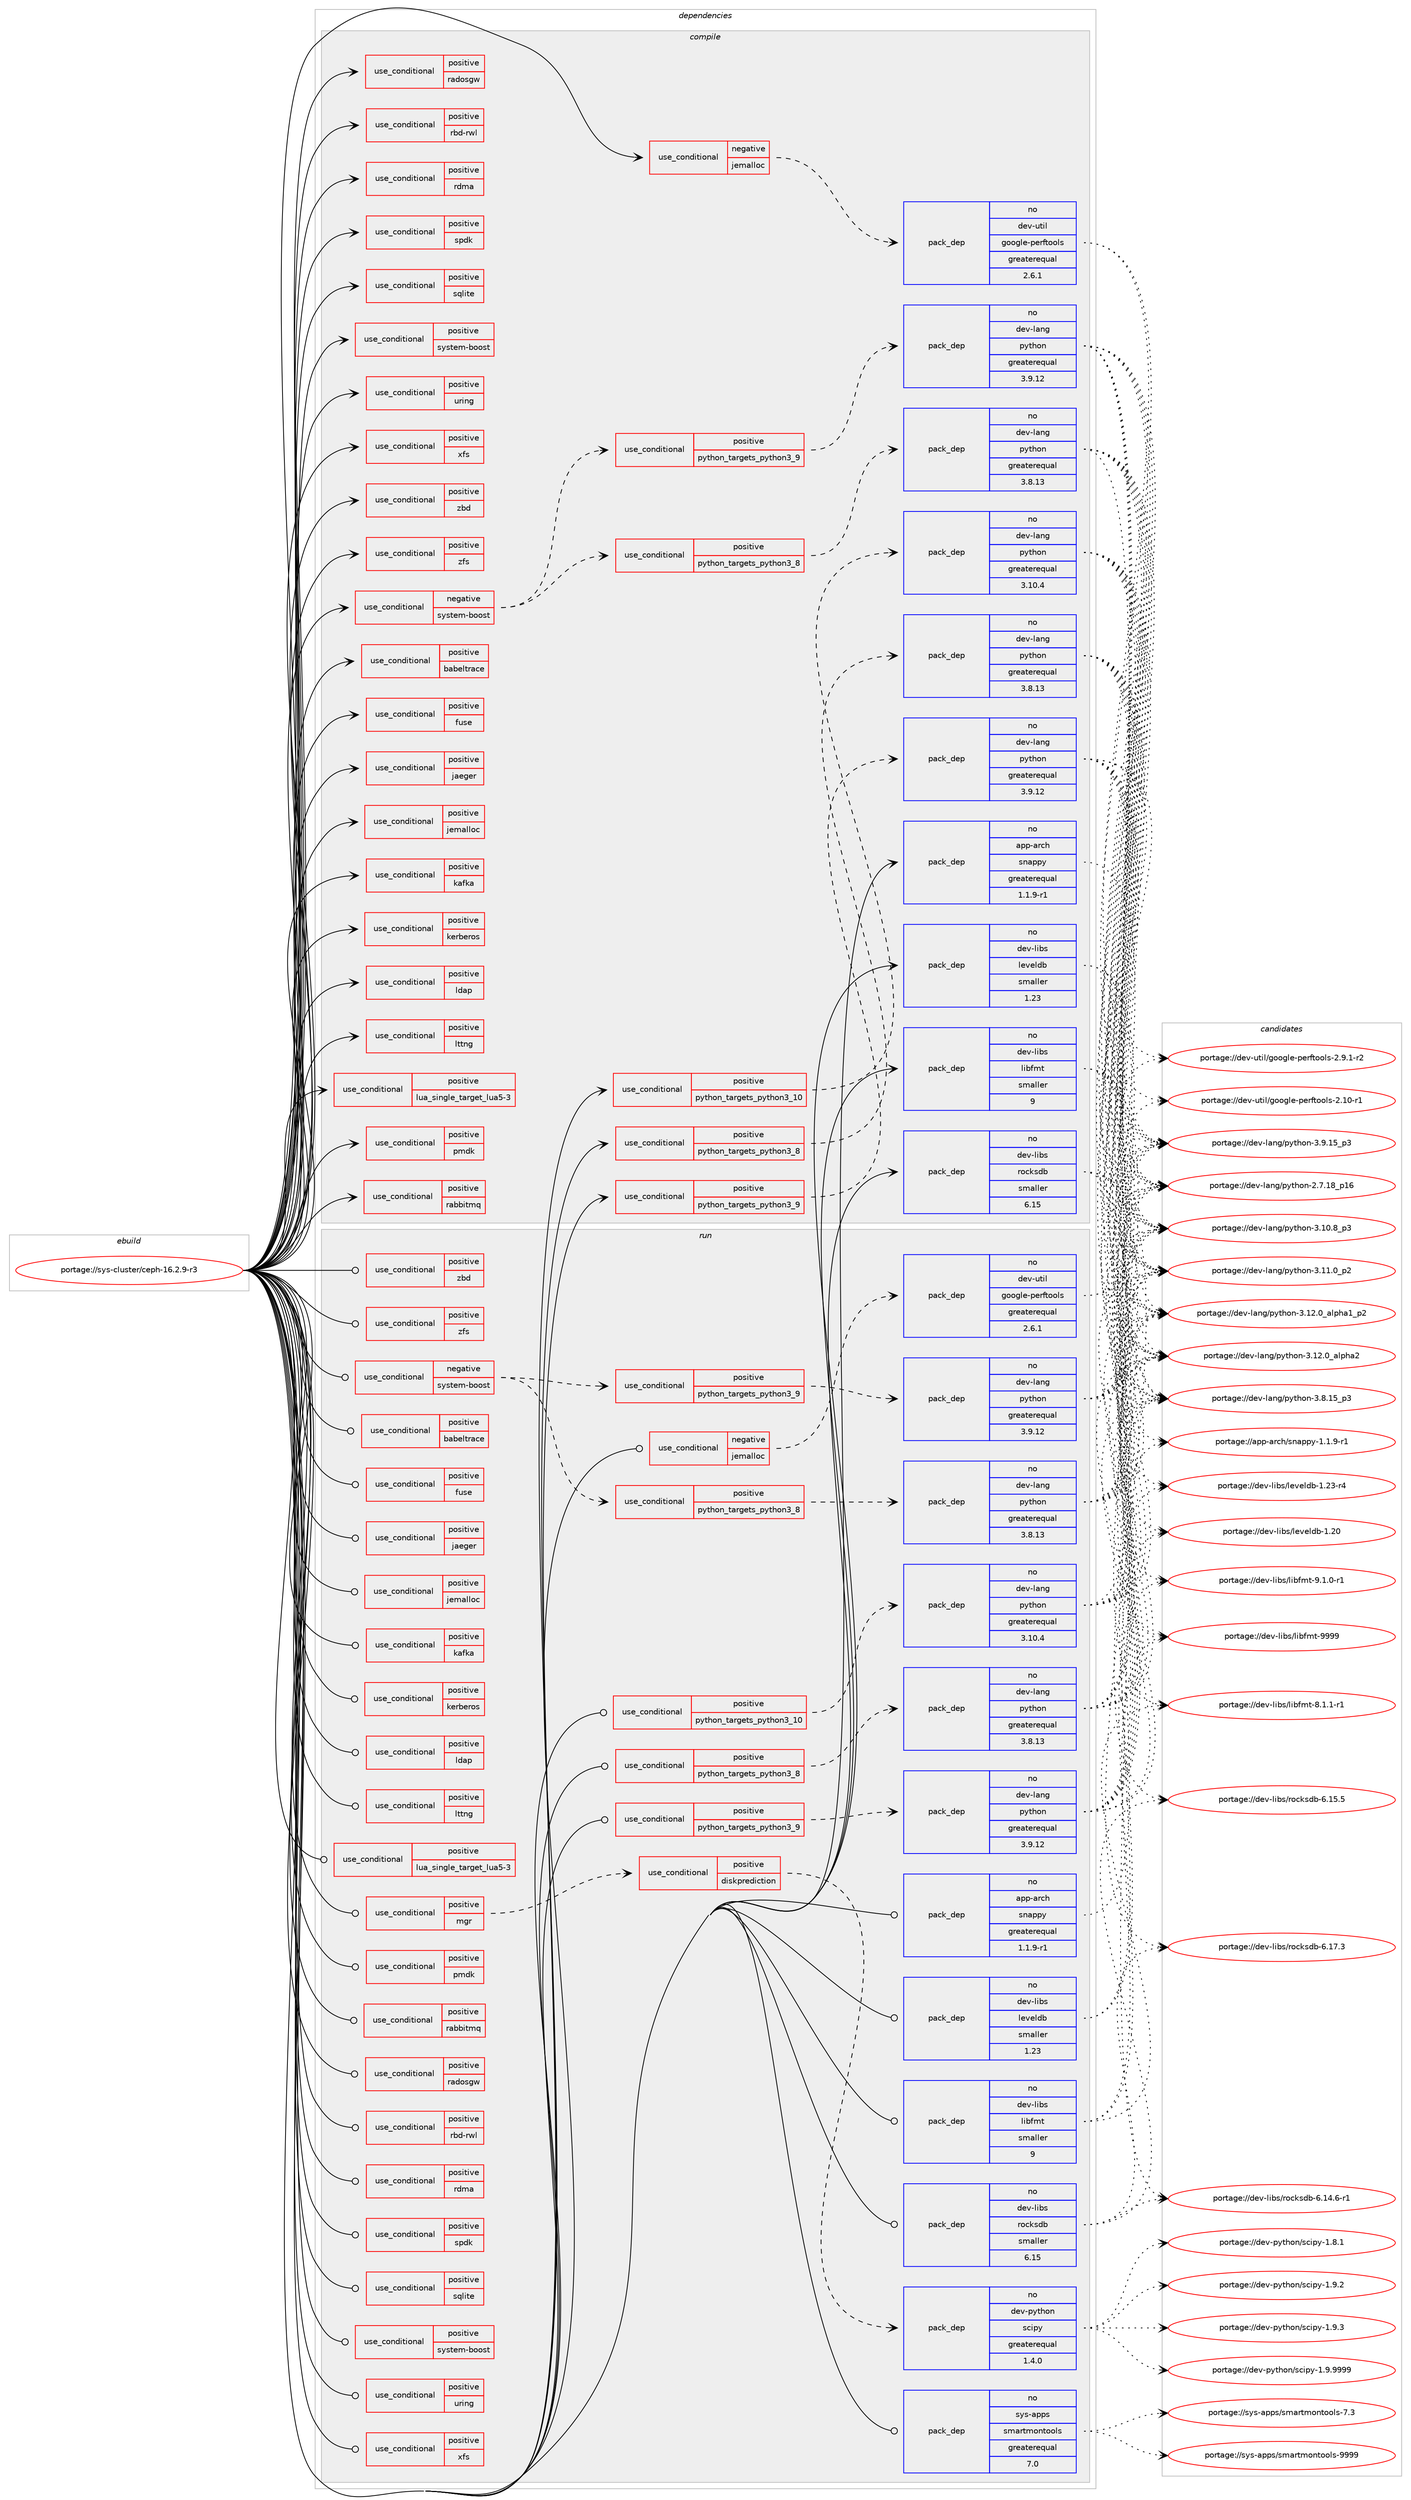 digraph prolog {

# *************
# Graph options
# *************

newrank=true;
concentrate=true;
compound=true;
graph [rankdir=LR,fontname=Helvetica,fontsize=10,ranksep=1.5];#, ranksep=2.5, nodesep=0.2];
edge  [arrowhead=vee];
node  [fontname=Helvetica,fontsize=10];

# **********
# The ebuild
# **********

subgraph cluster_leftcol {
color=gray;
rank=same;
label=<<i>ebuild</i>>;
id [label="portage://sys-cluster/ceph-16.2.9-r3", color=red, width=4, href="../sys-cluster/ceph-16.2.9-r3.svg"];
}

# ****************
# The dependencies
# ****************

subgraph cluster_midcol {
color=gray;
label=<<i>dependencies</i>>;
subgraph cluster_compile {
fillcolor="#eeeeee";
style=filled;
label=<<i>compile</i>>;
subgraph cond268 {
dependency1450 [label=<<TABLE BORDER="0" CELLBORDER="1" CELLSPACING="0" CELLPADDING="4"><TR><TD ROWSPAN="3" CELLPADDING="10">use_conditional</TD></TR><TR><TD>negative</TD></TR><TR><TD>jemalloc</TD></TR></TABLE>>, shape=none, color=red];
subgraph pack1180 {
dependency1451 [label=<<TABLE BORDER="0" CELLBORDER="1" CELLSPACING="0" CELLPADDING="4" WIDTH="220"><TR><TD ROWSPAN="6" CELLPADDING="30">pack_dep</TD></TR><TR><TD WIDTH="110">no</TD></TR><TR><TD>dev-util</TD></TR><TR><TD>google-perftools</TD></TR><TR><TD>greaterequal</TD></TR><TR><TD>2.6.1</TD></TR></TABLE>>, shape=none, color=blue];
}
dependency1450:e -> dependency1451:w [weight=20,style="dashed",arrowhead="vee"];
}
id:e -> dependency1450:w [weight=20,style="solid",arrowhead="vee"];
subgraph cond269 {
dependency1452 [label=<<TABLE BORDER="0" CELLBORDER="1" CELLSPACING="0" CELLPADDING="4"><TR><TD ROWSPAN="3" CELLPADDING="10">use_conditional</TD></TR><TR><TD>negative</TD></TR><TR><TD>system-boost</TD></TR></TABLE>>, shape=none, color=red];
subgraph cond270 {
dependency1453 [label=<<TABLE BORDER="0" CELLBORDER="1" CELLSPACING="0" CELLPADDING="4"><TR><TD ROWSPAN="3" CELLPADDING="10">use_conditional</TD></TR><TR><TD>positive</TD></TR><TR><TD>python_targets_python3_8</TD></TR></TABLE>>, shape=none, color=red];
subgraph pack1181 {
dependency1454 [label=<<TABLE BORDER="0" CELLBORDER="1" CELLSPACING="0" CELLPADDING="4" WIDTH="220"><TR><TD ROWSPAN="6" CELLPADDING="30">pack_dep</TD></TR><TR><TD WIDTH="110">no</TD></TR><TR><TD>dev-lang</TD></TR><TR><TD>python</TD></TR><TR><TD>greaterequal</TD></TR><TR><TD>3.8.13</TD></TR></TABLE>>, shape=none, color=blue];
}
dependency1453:e -> dependency1454:w [weight=20,style="dashed",arrowhead="vee"];
}
dependency1452:e -> dependency1453:w [weight=20,style="dashed",arrowhead="vee"];
subgraph cond271 {
dependency1455 [label=<<TABLE BORDER="0" CELLBORDER="1" CELLSPACING="0" CELLPADDING="4"><TR><TD ROWSPAN="3" CELLPADDING="10">use_conditional</TD></TR><TR><TD>positive</TD></TR><TR><TD>python_targets_python3_9</TD></TR></TABLE>>, shape=none, color=red];
subgraph pack1182 {
dependency1456 [label=<<TABLE BORDER="0" CELLBORDER="1" CELLSPACING="0" CELLPADDING="4" WIDTH="220"><TR><TD ROWSPAN="6" CELLPADDING="30">pack_dep</TD></TR><TR><TD WIDTH="110">no</TD></TR><TR><TD>dev-lang</TD></TR><TR><TD>python</TD></TR><TR><TD>greaterequal</TD></TR><TR><TD>3.9.12</TD></TR></TABLE>>, shape=none, color=blue];
}
dependency1455:e -> dependency1456:w [weight=20,style="dashed",arrowhead="vee"];
}
dependency1452:e -> dependency1455:w [weight=20,style="dashed",arrowhead="vee"];
}
id:e -> dependency1452:w [weight=20,style="solid",arrowhead="vee"];
subgraph cond272 {
dependency1457 [label=<<TABLE BORDER="0" CELLBORDER="1" CELLSPACING="0" CELLPADDING="4"><TR><TD ROWSPAN="3" CELLPADDING="10">use_conditional</TD></TR><TR><TD>positive</TD></TR><TR><TD>babeltrace</TD></TR></TABLE>>, shape=none, color=red];
# *** BEGIN UNKNOWN DEPENDENCY TYPE (TODO) ***
# dependency1457 -> package_dependency(portage://sys-cluster/ceph-16.2.9-r3,install,no,dev-util,babeltrace,none,[,,],[],[])
# *** END UNKNOWN DEPENDENCY TYPE (TODO) ***

}
id:e -> dependency1457:w [weight=20,style="solid",arrowhead="vee"];
subgraph cond273 {
dependency1458 [label=<<TABLE BORDER="0" CELLBORDER="1" CELLSPACING="0" CELLPADDING="4"><TR><TD ROWSPAN="3" CELLPADDING="10">use_conditional</TD></TR><TR><TD>positive</TD></TR><TR><TD>fuse</TD></TR></TABLE>>, shape=none, color=red];
# *** BEGIN UNKNOWN DEPENDENCY TYPE (TODO) ***
# dependency1458 -> package_dependency(portage://sys-cluster/ceph-16.2.9-r3,install,no,sys-fs,fuse,none,[,,],[slot(3),equal],[])
# *** END UNKNOWN DEPENDENCY TYPE (TODO) ***

}
id:e -> dependency1458:w [weight=20,style="solid",arrowhead="vee"];
subgraph cond274 {
dependency1459 [label=<<TABLE BORDER="0" CELLBORDER="1" CELLSPACING="0" CELLPADDING="4"><TR><TD ROWSPAN="3" CELLPADDING="10">use_conditional</TD></TR><TR><TD>positive</TD></TR><TR><TD>jaeger</TD></TR></TABLE>>, shape=none, color=red];
# *** BEGIN UNKNOWN DEPENDENCY TYPE (TODO) ***
# dependency1459 -> package_dependency(portage://sys-cluster/ceph-16.2.9-r3,install,no,dev-cpp,nlohmann_json,none,[,,],any_same_slot,[])
# *** END UNKNOWN DEPENDENCY TYPE (TODO) ***

}
id:e -> dependency1459:w [weight=20,style="solid",arrowhead="vee"];
subgraph cond275 {
dependency1460 [label=<<TABLE BORDER="0" CELLBORDER="1" CELLSPACING="0" CELLPADDING="4"><TR><TD ROWSPAN="3" CELLPADDING="10">use_conditional</TD></TR><TR><TD>positive</TD></TR><TR><TD>jemalloc</TD></TR></TABLE>>, shape=none, color=red];
# *** BEGIN UNKNOWN DEPENDENCY TYPE (TODO) ***
# dependency1460 -> package_dependency(portage://sys-cluster/ceph-16.2.9-r3,install,no,dev-libs,jemalloc,none,[,,],any_same_slot,[])
# *** END UNKNOWN DEPENDENCY TYPE (TODO) ***

}
id:e -> dependency1460:w [weight=20,style="solid",arrowhead="vee"];
subgraph cond276 {
dependency1461 [label=<<TABLE BORDER="0" CELLBORDER="1" CELLSPACING="0" CELLPADDING="4"><TR><TD ROWSPAN="3" CELLPADDING="10">use_conditional</TD></TR><TR><TD>positive</TD></TR><TR><TD>kafka</TD></TR></TABLE>>, shape=none, color=red];
# *** BEGIN UNKNOWN DEPENDENCY TYPE (TODO) ***
# dependency1461 -> package_dependency(portage://sys-cluster/ceph-16.2.9-r3,install,no,dev-libs,librdkafka,none,[,,],any_same_slot,[])
# *** END UNKNOWN DEPENDENCY TYPE (TODO) ***

}
id:e -> dependency1461:w [weight=20,style="solid",arrowhead="vee"];
subgraph cond277 {
dependency1462 [label=<<TABLE BORDER="0" CELLBORDER="1" CELLSPACING="0" CELLPADDING="4"><TR><TD ROWSPAN="3" CELLPADDING="10">use_conditional</TD></TR><TR><TD>positive</TD></TR><TR><TD>kerberos</TD></TR></TABLE>>, shape=none, color=red];
# *** BEGIN UNKNOWN DEPENDENCY TYPE (TODO) ***
# dependency1462 -> package_dependency(portage://sys-cluster/ceph-16.2.9-r3,install,no,virtual,krb5,none,[,,],[],[])
# *** END UNKNOWN DEPENDENCY TYPE (TODO) ***

}
id:e -> dependency1462:w [weight=20,style="solid",arrowhead="vee"];
subgraph cond278 {
dependency1463 [label=<<TABLE BORDER="0" CELLBORDER="1" CELLSPACING="0" CELLPADDING="4"><TR><TD ROWSPAN="3" CELLPADDING="10">use_conditional</TD></TR><TR><TD>positive</TD></TR><TR><TD>ldap</TD></TR></TABLE>>, shape=none, color=red];
# *** BEGIN UNKNOWN DEPENDENCY TYPE (TODO) ***
# dependency1463 -> package_dependency(portage://sys-cluster/ceph-16.2.9-r3,install,no,net-nds,openldap,none,[,,],any_same_slot,[])
# *** END UNKNOWN DEPENDENCY TYPE (TODO) ***

}
id:e -> dependency1463:w [weight=20,style="solid",arrowhead="vee"];
subgraph cond279 {
dependency1464 [label=<<TABLE BORDER="0" CELLBORDER="1" CELLSPACING="0" CELLPADDING="4"><TR><TD ROWSPAN="3" CELLPADDING="10">use_conditional</TD></TR><TR><TD>positive</TD></TR><TR><TD>lttng</TD></TR></TABLE>>, shape=none, color=red];
# *** BEGIN UNKNOWN DEPENDENCY TYPE (TODO) ***
# dependency1464 -> package_dependency(portage://sys-cluster/ceph-16.2.9-r3,install,no,dev-util,lttng-ust,none,[,,],any_same_slot,[])
# *** END UNKNOWN DEPENDENCY TYPE (TODO) ***

}
id:e -> dependency1464:w [weight=20,style="solid",arrowhead="vee"];
subgraph cond280 {
dependency1465 [label=<<TABLE BORDER="0" CELLBORDER="1" CELLSPACING="0" CELLPADDING="4"><TR><TD ROWSPAN="3" CELLPADDING="10">use_conditional</TD></TR><TR><TD>positive</TD></TR><TR><TD>lua_single_target_lua5-3</TD></TR></TABLE>>, shape=none, color=red];
# *** BEGIN UNKNOWN DEPENDENCY TYPE (TODO) ***
# dependency1465 -> package_dependency(portage://sys-cluster/ceph-16.2.9-r3,install,no,dev-lang,lua,none,[,,],[slot(5.3)],[])
# *** END UNKNOWN DEPENDENCY TYPE (TODO) ***

}
id:e -> dependency1465:w [weight=20,style="solid",arrowhead="vee"];
subgraph cond281 {
dependency1466 [label=<<TABLE BORDER="0" CELLBORDER="1" CELLSPACING="0" CELLPADDING="4"><TR><TD ROWSPAN="3" CELLPADDING="10">use_conditional</TD></TR><TR><TD>positive</TD></TR><TR><TD>pmdk</TD></TR></TABLE>>, shape=none, color=red];
# *** BEGIN UNKNOWN DEPENDENCY TYPE (TODO) ***
# dependency1466 -> package_dependency(portage://sys-cluster/ceph-16.2.9-r3,install,no,dev-libs,pmdk,none,[,,],any_same_slot,[])
# *** END UNKNOWN DEPENDENCY TYPE (TODO) ***

}
id:e -> dependency1466:w [weight=20,style="solid",arrowhead="vee"];
subgraph cond282 {
dependency1467 [label=<<TABLE BORDER="0" CELLBORDER="1" CELLSPACING="0" CELLPADDING="4"><TR><TD ROWSPAN="3" CELLPADDING="10">use_conditional</TD></TR><TR><TD>positive</TD></TR><TR><TD>python_targets_python3_10</TD></TR></TABLE>>, shape=none, color=red];
subgraph pack1183 {
dependency1468 [label=<<TABLE BORDER="0" CELLBORDER="1" CELLSPACING="0" CELLPADDING="4" WIDTH="220"><TR><TD ROWSPAN="6" CELLPADDING="30">pack_dep</TD></TR><TR><TD WIDTH="110">no</TD></TR><TR><TD>dev-lang</TD></TR><TR><TD>python</TD></TR><TR><TD>greaterequal</TD></TR><TR><TD>3.10.4</TD></TR></TABLE>>, shape=none, color=blue];
}
dependency1467:e -> dependency1468:w [weight=20,style="dashed",arrowhead="vee"];
}
id:e -> dependency1467:w [weight=20,style="solid",arrowhead="vee"];
subgraph cond283 {
dependency1469 [label=<<TABLE BORDER="0" CELLBORDER="1" CELLSPACING="0" CELLPADDING="4"><TR><TD ROWSPAN="3" CELLPADDING="10">use_conditional</TD></TR><TR><TD>positive</TD></TR><TR><TD>python_targets_python3_8</TD></TR></TABLE>>, shape=none, color=red];
subgraph pack1184 {
dependency1470 [label=<<TABLE BORDER="0" CELLBORDER="1" CELLSPACING="0" CELLPADDING="4" WIDTH="220"><TR><TD ROWSPAN="6" CELLPADDING="30">pack_dep</TD></TR><TR><TD WIDTH="110">no</TD></TR><TR><TD>dev-lang</TD></TR><TR><TD>python</TD></TR><TR><TD>greaterequal</TD></TR><TR><TD>3.8.13</TD></TR></TABLE>>, shape=none, color=blue];
}
dependency1469:e -> dependency1470:w [weight=20,style="dashed",arrowhead="vee"];
}
id:e -> dependency1469:w [weight=20,style="solid",arrowhead="vee"];
subgraph cond284 {
dependency1471 [label=<<TABLE BORDER="0" CELLBORDER="1" CELLSPACING="0" CELLPADDING="4"><TR><TD ROWSPAN="3" CELLPADDING="10">use_conditional</TD></TR><TR><TD>positive</TD></TR><TR><TD>python_targets_python3_9</TD></TR></TABLE>>, shape=none, color=red];
subgraph pack1185 {
dependency1472 [label=<<TABLE BORDER="0" CELLBORDER="1" CELLSPACING="0" CELLPADDING="4" WIDTH="220"><TR><TD ROWSPAN="6" CELLPADDING="30">pack_dep</TD></TR><TR><TD WIDTH="110">no</TD></TR><TR><TD>dev-lang</TD></TR><TR><TD>python</TD></TR><TR><TD>greaterequal</TD></TR><TR><TD>3.9.12</TD></TR></TABLE>>, shape=none, color=blue];
}
dependency1471:e -> dependency1472:w [weight=20,style="dashed",arrowhead="vee"];
}
id:e -> dependency1471:w [weight=20,style="solid",arrowhead="vee"];
subgraph cond285 {
dependency1473 [label=<<TABLE BORDER="0" CELLBORDER="1" CELLSPACING="0" CELLPADDING="4"><TR><TD ROWSPAN="3" CELLPADDING="10">use_conditional</TD></TR><TR><TD>positive</TD></TR><TR><TD>rabbitmq</TD></TR></TABLE>>, shape=none, color=red];
# *** BEGIN UNKNOWN DEPENDENCY TYPE (TODO) ***
# dependency1473 -> package_dependency(portage://sys-cluster/ceph-16.2.9-r3,install,no,net-libs,rabbitmq-c,none,[,,],any_same_slot,[])
# *** END UNKNOWN DEPENDENCY TYPE (TODO) ***

}
id:e -> dependency1473:w [weight=20,style="solid",arrowhead="vee"];
subgraph cond286 {
dependency1474 [label=<<TABLE BORDER="0" CELLBORDER="1" CELLSPACING="0" CELLPADDING="4"><TR><TD ROWSPAN="3" CELLPADDING="10">use_conditional</TD></TR><TR><TD>positive</TD></TR><TR><TD>radosgw</TD></TR></TABLE>>, shape=none, color=red];
# *** BEGIN UNKNOWN DEPENDENCY TYPE (TODO) ***
# dependency1474 -> package_dependency(portage://sys-cluster/ceph-16.2.9-r3,install,no,dev-libs,icu,none,[,,],any_same_slot,[])
# *** END UNKNOWN DEPENDENCY TYPE (TODO) ***

# *** BEGIN UNKNOWN DEPENDENCY TYPE (TODO) ***
# dependency1474 -> package_dependency(portage://sys-cluster/ceph-16.2.9-r3,install,no,dev-libs,expat,none,[,,],any_same_slot,[])
# *** END UNKNOWN DEPENDENCY TYPE (TODO) ***

# *** BEGIN UNKNOWN DEPENDENCY TYPE (TODO) ***
# dependency1474 -> package_dependency(portage://sys-cluster/ceph-16.2.9-r3,install,no,net-misc,curl,none,[,,],any_same_slot,[use(enable(curl_ssl_openssl),none)])
# *** END UNKNOWN DEPENDENCY TYPE (TODO) ***

}
id:e -> dependency1474:w [weight=20,style="solid",arrowhead="vee"];
subgraph cond287 {
dependency1475 [label=<<TABLE BORDER="0" CELLBORDER="1" CELLSPACING="0" CELLPADDING="4"><TR><TD ROWSPAN="3" CELLPADDING="10">use_conditional</TD></TR><TR><TD>positive</TD></TR><TR><TD>rbd-rwl</TD></TR></TABLE>>, shape=none, color=red];
# *** BEGIN UNKNOWN DEPENDENCY TYPE (TODO) ***
# dependency1475 -> package_dependency(portage://sys-cluster/ceph-16.2.9-r3,install,no,dev-libs,pmdk,none,[,,],any_same_slot,[])
# *** END UNKNOWN DEPENDENCY TYPE (TODO) ***

}
id:e -> dependency1475:w [weight=20,style="solid",arrowhead="vee"];
subgraph cond288 {
dependency1476 [label=<<TABLE BORDER="0" CELLBORDER="1" CELLSPACING="0" CELLPADDING="4"><TR><TD ROWSPAN="3" CELLPADDING="10">use_conditional</TD></TR><TR><TD>positive</TD></TR><TR><TD>rdma</TD></TR></TABLE>>, shape=none, color=red];
# *** BEGIN UNKNOWN DEPENDENCY TYPE (TODO) ***
# dependency1476 -> package_dependency(portage://sys-cluster/ceph-16.2.9-r3,install,no,sys-cluster,rdma-core,none,[,,],any_same_slot,[])
# *** END UNKNOWN DEPENDENCY TYPE (TODO) ***

}
id:e -> dependency1476:w [weight=20,style="solid",arrowhead="vee"];
subgraph cond289 {
dependency1477 [label=<<TABLE BORDER="0" CELLBORDER="1" CELLSPACING="0" CELLPADDING="4"><TR><TD ROWSPAN="3" CELLPADDING="10">use_conditional</TD></TR><TR><TD>positive</TD></TR><TR><TD>spdk</TD></TR></TABLE>>, shape=none, color=red];
# *** BEGIN UNKNOWN DEPENDENCY TYPE (TODO) ***
# dependency1477 -> package_dependency(portage://sys-cluster/ceph-16.2.9-r3,install,no,dev-util,cunit,none,[,,],[],[])
# *** END UNKNOWN DEPENDENCY TYPE (TODO) ***

}
id:e -> dependency1477:w [weight=20,style="solid",arrowhead="vee"];
subgraph cond290 {
dependency1478 [label=<<TABLE BORDER="0" CELLBORDER="1" CELLSPACING="0" CELLPADDING="4"><TR><TD ROWSPAN="3" CELLPADDING="10">use_conditional</TD></TR><TR><TD>positive</TD></TR><TR><TD>sqlite</TD></TR></TABLE>>, shape=none, color=red];
# *** BEGIN UNKNOWN DEPENDENCY TYPE (TODO) ***
# dependency1478 -> package_dependency(portage://sys-cluster/ceph-16.2.9-r3,install,no,dev-db,sqlite,none,[,,],any_same_slot,[])
# *** END UNKNOWN DEPENDENCY TYPE (TODO) ***

}
id:e -> dependency1478:w [weight=20,style="solid",arrowhead="vee"];
subgraph cond291 {
dependency1479 [label=<<TABLE BORDER="0" CELLBORDER="1" CELLSPACING="0" CELLPADDING="4"><TR><TD ROWSPAN="3" CELLPADDING="10">use_conditional</TD></TR><TR><TD>positive</TD></TR><TR><TD>system-boost</TD></TR></TABLE>>, shape=none, color=red];
# *** BEGIN UNKNOWN DEPENDENCY TYPE (TODO) ***
# dependency1479 -> package_dependency(portage://sys-cluster/ceph-16.2.9-r3,install,no,dev-libs,boost,none,[,,],any_same_slot,[use(enable(context),none),use(enable(python),none),use(optenable(python_targets_python3_8),negative),use(optenable(python_targets_python3_9),negative),use(optenable(python_targets_python3_10),negative)])
# *** END UNKNOWN DEPENDENCY TYPE (TODO) ***

}
id:e -> dependency1479:w [weight=20,style="solid",arrowhead="vee"];
subgraph cond292 {
dependency1480 [label=<<TABLE BORDER="0" CELLBORDER="1" CELLSPACING="0" CELLPADDING="4"><TR><TD ROWSPAN="3" CELLPADDING="10">use_conditional</TD></TR><TR><TD>positive</TD></TR><TR><TD>uring</TD></TR></TABLE>>, shape=none, color=red];
# *** BEGIN UNKNOWN DEPENDENCY TYPE (TODO) ***
# dependency1480 -> package_dependency(portage://sys-cluster/ceph-16.2.9-r3,install,no,sys-libs,liburing,none,[,,],any_same_slot,[])
# *** END UNKNOWN DEPENDENCY TYPE (TODO) ***

}
id:e -> dependency1480:w [weight=20,style="solid",arrowhead="vee"];
subgraph cond293 {
dependency1481 [label=<<TABLE BORDER="0" CELLBORDER="1" CELLSPACING="0" CELLPADDING="4"><TR><TD ROWSPAN="3" CELLPADDING="10">use_conditional</TD></TR><TR><TD>positive</TD></TR><TR><TD>xfs</TD></TR></TABLE>>, shape=none, color=red];
# *** BEGIN UNKNOWN DEPENDENCY TYPE (TODO) ***
# dependency1481 -> package_dependency(portage://sys-cluster/ceph-16.2.9-r3,install,no,sys-fs,xfsprogs,none,[,,],any_same_slot,[])
# *** END UNKNOWN DEPENDENCY TYPE (TODO) ***

}
id:e -> dependency1481:w [weight=20,style="solid",arrowhead="vee"];
subgraph cond294 {
dependency1482 [label=<<TABLE BORDER="0" CELLBORDER="1" CELLSPACING="0" CELLPADDING="4"><TR><TD ROWSPAN="3" CELLPADDING="10">use_conditional</TD></TR><TR><TD>positive</TD></TR><TR><TD>zbd</TD></TR></TABLE>>, shape=none, color=red];
# *** BEGIN UNKNOWN DEPENDENCY TYPE (TODO) ***
# dependency1482 -> package_dependency(portage://sys-cluster/ceph-16.2.9-r3,install,no,sys-block,libzbd,none,[,,],any_same_slot,[])
# *** END UNKNOWN DEPENDENCY TYPE (TODO) ***

}
id:e -> dependency1482:w [weight=20,style="solid",arrowhead="vee"];
subgraph cond295 {
dependency1483 [label=<<TABLE BORDER="0" CELLBORDER="1" CELLSPACING="0" CELLPADDING="4"><TR><TD ROWSPAN="3" CELLPADDING="10">use_conditional</TD></TR><TR><TD>positive</TD></TR><TR><TD>zfs</TD></TR></TABLE>>, shape=none, color=red];
# *** BEGIN UNKNOWN DEPENDENCY TYPE (TODO) ***
# dependency1483 -> package_dependency(portage://sys-cluster/ceph-16.2.9-r3,install,no,sys-fs,zfs,none,[,,],any_same_slot,[])
# *** END UNKNOWN DEPENDENCY TYPE (TODO) ***

}
id:e -> dependency1483:w [weight=20,style="solid",arrowhead="vee"];
# *** BEGIN UNKNOWN DEPENDENCY TYPE (TODO) ***
# id -> package_dependency(portage://sys-cluster/ceph-16.2.9-r3,install,no,acct-group,ceph,none,[,,],[],[])
# *** END UNKNOWN DEPENDENCY TYPE (TODO) ***

# *** BEGIN UNKNOWN DEPENDENCY TYPE (TODO) ***
# id -> package_dependency(portage://sys-cluster/ceph-16.2.9-r3,install,no,acct-user,ceph,none,[,,],[],[])
# *** END UNKNOWN DEPENDENCY TYPE (TODO) ***

# *** BEGIN UNKNOWN DEPENDENCY TYPE (TODO) ***
# id -> package_dependency(portage://sys-cluster/ceph-16.2.9-r3,install,no,app-arch,bzip2,none,[,,],any_same_slot,[])
# *** END UNKNOWN DEPENDENCY TYPE (TODO) ***

# *** BEGIN UNKNOWN DEPENDENCY TYPE (TODO) ***
# id -> package_dependency(portage://sys-cluster/ceph-16.2.9-r3,install,no,app-arch,lz4,none,[,,],any_same_slot,[])
# *** END UNKNOWN DEPENDENCY TYPE (TODO) ***

subgraph pack1186 {
dependency1484 [label=<<TABLE BORDER="0" CELLBORDER="1" CELLSPACING="0" CELLPADDING="4" WIDTH="220"><TR><TD ROWSPAN="6" CELLPADDING="30">pack_dep</TD></TR><TR><TD WIDTH="110">no</TD></TR><TR><TD>app-arch</TD></TR><TR><TD>snappy</TD></TR><TR><TD>greaterequal</TD></TR><TR><TD>1.1.9-r1</TD></TR></TABLE>>, shape=none, color=blue];
}
id:e -> dependency1484:w [weight=20,style="solid",arrowhead="vee"];
# *** BEGIN UNKNOWN DEPENDENCY TYPE (TODO) ***
# id -> package_dependency(portage://sys-cluster/ceph-16.2.9-r3,install,no,app-arch,snappy,none,[,,],any_same_slot,[])
# *** END UNKNOWN DEPENDENCY TYPE (TODO) ***

# *** BEGIN UNKNOWN DEPENDENCY TYPE (TODO) ***
# id -> package_dependency(portage://sys-cluster/ceph-16.2.9-r3,install,no,app-arch,zstd,none,[,,],any_same_slot,[])
# *** END UNKNOWN DEPENDENCY TYPE (TODO) ***

# *** BEGIN UNKNOWN DEPENDENCY TYPE (TODO) ***
# id -> package_dependency(portage://sys-cluster/ceph-16.2.9-r3,install,no,app-misc,jq,none,[,,],any_same_slot,[])
# *** END UNKNOWN DEPENDENCY TYPE (TODO) ***

# *** BEGIN UNKNOWN DEPENDENCY TYPE (TODO) ***
# id -> package_dependency(portage://sys-cluster/ceph-16.2.9-r3,install,no,app-shells,bash,none,[,,],[slot(0)],[])
# *** END UNKNOWN DEPENDENCY TYPE (TODO) ***

# *** BEGIN UNKNOWN DEPENDENCY TYPE (TODO) ***
# id -> package_dependency(portage://sys-cluster/ceph-16.2.9-r3,install,no,dev-cpp,gflags,none,[,,],any_same_slot,[])
# *** END UNKNOWN DEPENDENCY TYPE (TODO) ***

# *** BEGIN UNKNOWN DEPENDENCY TYPE (TODO) ***
# id -> package_dependency(portage://sys-cluster/ceph-16.2.9-r3,install,no,dev-cpp,yaml-cpp,none,[,,],any_same_slot,[])
# *** END UNKNOWN DEPENDENCY TYPE (TODO) ***

# *** BEGIN UNKNOWN DEPENDENCY TYPE (TODO) ***
# id -> package_dependency(portage://sys-cluster/ceph-16.2.9-r3,install,no,dev-libs,crypto++,none,[,,],any_same_slot,[])
# *** END UNKNOWN DEPENDENCY TYPE (TODO) ***

subgraph pack1187 {
dependency1485 [label=<<TABLE BORDER="0" CELLBORDER="1" CELLSPACING="0" CELLPADDING="4" WIDTH="220"><TR><TD ROWSPAN="6" CELLPADDING="30">pack_dep</TD></TR><TR><TD WIDTH="110">no</TD></TR><TR><TD>dev-libs</TD></TR><TR><TD>leveldb</TD></TR><TR><TD>smaller</TD></TR><TR><TD>1.23</TD></TR></TABLE>>, shape=none, color=blue];
}
id:e -> dependency1485:w [weight=20,style="solid",arrowhead="vee"];
# *** BEGIN UNKNOWN DEPENDENCY TYPE (TODO) ***
# id -> package_dependency(portage://sys-cluster/ceph-16.2.9-r3,install,no,dev-libs,libaio,none,[,,],any_same_slot,[])
# *** END UNKNOWN DEPENDENCY TYPE (TODO) ***

# *** BEGIN UNKNOWN DEPENDENCY TYPE (TODO) ***
# id -> package_dependency(portage://sys-cluster/ceph-16.2.9-r3,install,no,dev-libs,libevent,none,[,,],any_same_slot,[])
# *** END UNKNOWN DEPENDENCY TYPE (TODO) ***

subgraph pack1188 {
dependency1486 [label=<<TABLE BORDER="0" CELLBORDER="1" CELLSPACING="0" CELLPADDING="4" WIDTH="220"><TR><TD ROWSPAN="6" CELLPADDING="30">pack_dep</TD></TR><TR><TD WIDTH="110">no</TD></TR><TR><TD>dev-libs</TD></TR><TR><TD>libfmt</TD></TR><TR><TD>smaller</TD></TR><TR><TD>9</TD></TR></TABLE>>, shape=none, color=blue];
}
id:e -> dependency1486:w [weight=20,style="solid",arrowhead="vee"];
# *** BEGIN UNKNOWN DEPENDENCY TYPE (TODO) ***
# id -> package_dependency(portage://sys-cluster/ceph-16.2.9-r3,install,no,dev-libs,libnl,none,[,,],[slot(3),equal],[])
# *** END UNKNOWN DEPENDENCY TYPE (TODO) ***

# *** BEGIN UNKNOWN DEPENDENCY TYPE (TODO) ***
# id -> package_dependency(portage://sys-cluster/ceph-16.2.9-r3,install,no,dev-libs,libxml2,none,[,,],any_same_slot,[])
# *** END UNKNOWN DEPENDENCY TYPE (TODO) ***

# *** BEGIN UNKNOWN DEPENDENCY TYPE (TODO) ***
# id -> package_dependency(portage://sys-cluster/ceph-16.2.9-r3,install,no,dev-libs,nss,none,[,,],any_same_slot,[])
# *** END UNKNOWN DEPENDENCY TYPE (TODO) ***

# *** BEGIN UNKNOWN DEPENDENCY TYPE (TODO) ***
# id -> package_dependency(portage://sys-cluster/ceph-16.2.9-r3,install,no,dev-libs,openssl,none,[,,],any_same_slot,[])
# *** END UNKNOWN DEPENDENCY TYPE (TODO) ***

# *** BEGIN UNKNOWN DEPENDENCY TYPE (TODO) ***
# id -> package_dependency(portage://sys-cluster/ceph-16.2.9-r3,install,no,dev-libs,protobuf,none,[,,],any_same_slot,[])
# *** END UNKNOWN DEPENDENCY TYPE (TODO) ***

subgraph pack1189 {
dependency1487 [label=<<TABLE BORDER="0" CELLBORDER="1" CELLSPACING="0" CELLPADDING="4" WIDTH="220"><TR><TD ROWSPAN="6" CELLPADDING="30">pack_dep</TD></TR><TR><TD WIDTH="110">no</TD></TR><TR><TD>dev-libs</TD></TR><TR><TD>rocksdb</TD></TR><TR><TD>smaller</TD></TR><TR><TD>6.15</TD></TR></TABLE>>, shape=none, color=blue];
}
id:e -> dependency1487:w [weight=20,style="solid",arrowhead="vee"];
# *** BEGIN UNKNOWN DEPENDENCY TYPE (TODO) ***
# id -> package_dependency(portage://sys-cluster/ceph-16.2.9-r3,install,no,dev-libs,xmlsec,none,[,,],any_same_slot,[use(enable(openssl),none)])
# *** END UNKNOWN DEPENDENCY TYPE (TODO) ***

# *** BEGIN UNKNOWN DEPENDENCY TYPE (TODO) ***
# id -> package_dependency(portage://sys-cluster/ceph-16.2.9-r3,install,no,net-dns,c-ares,none,[,,],any_same_slot,[])
# *** END UNKNOWN DEPENDENCY TYPE (TODO) ***

# *** BEGIN UNKNOWN DEPENDENCY TYPE (TODO) ***
# id -> package_dependency(portage://sys-cluster/ceph-16.2.9-r3,install,no,net-libs,gnutls,none,[,,],any_same_slot,[])
# *** END UNKNOWN DEPENDENCY TYPE (TODO) ***

# *** BEGIN UNKNOWN DEPENDENCY TYPE (TODO) ***
# id -> package_dependency(portage://sys-cluster/ceph-16.2.9-r3,install,no,sys-apps,coreutils,none,[,,],[],[])
# *** END UNKNOWN DEPENDENCY TYPE (TODO) ***

# *** BEGIN UNKNOWN DEPENDENCY TYPE (TODO) ***
# id -> package_dependency(portage://sys-cluster/ceph-16.2.9-r3,install,no,sys-apps,hwloc,none,[,,],any_same_slot,[])
# *** END UNKNOWN DEPENDENCY TYPE (TODO) ***

# *** BEGIN UNKNOWN DEPENDENCY TYPE (TODO) ***
# id -> package_dependency(portage://sys-cluster/ceph-16.2.9-r3,install,no,sys-apps,keyutils,none,[,,],any_same_slot,[])
# *** END UNKNOWN DEPENDENCY TYPE (TODO) ***

# *** BEGIN UNKNOWN DEPENDENCY TYPE (TODO) ***
# id -> package_dependency(portage://sys-cluster/ceph-16.2.9-r3,install,no,sys-apps,util-linux,none,[,,],[],[])
# *** END UNKNOWN DEPENDENCY TYPE (TODO) ***

# *** BEGIN UNKNOWN DEPENDENCY TYPE (TODO) ***
# id -> package_dependency(portage://sys-cluster/ceph-16.2.9-r3,install,no,sys-apps,util-linux,none,[,,],any_same_slot,[])
# *** END UNKNOWN DEPENDENCY TYPE (TODO) ***

# *** BEGIN UNKNOWN DEPENDENCY TYPE (TODO) ***
# id -> package_dependency(portage://sys-cluster/ceph-16.2.9-r3,install,no,sys-auth,oath-toolkit,none,[,,],any_same_slot,[])
# *** END UNKNOWN DEPENDENCY TYPE (TODO) ***

# *** BEGIN UNKNOWN DEPENDENCY TYPE (TODO) ***
# id -> package_dependency(portage://sys-cluster/ceph-16.2.9-r3,install,no,sys-libs,libcap-ng,none,[,,],any_same_slot,[])
# *** END UNKNOWN DEPENDENCY TYPE (TODO) ***

# *** BEGIN UNKNOWN DEPENDENCY TYPE (TODO) ***
# id -> package_dependency(portage://sys-cluster/ceph-16.2.9-r3,install,no,sys-libs,ncurses,none,[,,],[slot(0),equal],[])
# *** END UNKNOWN DEPENDENCY TYPE (TODO) ***

# *** BEGIN UNKNOWN DEPENDENCY TYPE (TODO) ***
# id -> package_dependency(portage://sys-cluster/ceph-16.2.9-r3,install,no,sys-libs,zlib,none,[,,],any_same_slot,[])
# *** END UNKNOWN DEPENDENCY TYPE (TODO) ***

# *** BEGIN UNKNOWN DEPENDENCY TYPE (TODO) ***
# id -> package_dependency(portage://sys-cluster/ceph-16.2.9-r3,install,no,sys-process,numactl,none,[,,],any_same_slot,[])
# *** END UNKNOWN DEPENDENCY TYPE (TODO) ***

# *** BEGIN UNKNOWN DEPENDENCY TYPE (TODO) ***
# id -> package_dependency(portage://sys-cluster/ceph-16.2.9-r3,install,no,virtual,libcrypt,none,[,,],any_same_slot,[])
# *** END UNKNOWN DEPENDENCY TYPE (TODO) ***

# *** BEGIN UNKNOWN DEPENDENCY TYPE (TODO) ***
# id -> package_dependency(portage://sys-cluster/ceph-16.2.9-r3,install,no,virtual,libudev,none,[,,],any_same_slot,[])
# *** END UNKNOWN DEPENDENCY TYPE (TODO) ***

# *** BEGIN UNKNOWN DEPENDENCY TYPE (TODO) ***
# id -> package_dependency(portage://sys-cluster/ceph-16.2.9-r3,install,no,x11-libs,libpciaccess,none,[,,],any_same_slot,[])
# *** END UNKNOWN DEPENDENCY TYPE (TODO) ***

}
subgraph cluster_compileandrun {
fillcolor="#eeeeee";
style=filled;
label=<<i>compile and run</i>>;
}
subgraph cluster_run {
fillcolor="#eeeeee";
style=filled;
label=<<i>run</i>>;
subgraph cond296 {
dependency1488 [label=<<TABLE BORDER="0" CELLBORDER="1" CELLSPACING="0" CELLPADDING="4"><TR><TD ROWSPAN="3" CELLPADDING="10">use_conditional</TD></TR><TR><TD>negative</TD></TR><TR><TD>jemalloc</TD></TR></TABLE>>, shape=none, color=red];
subgraph pack1190 {
dependency1489 [label=<<TABLE BORDER="0" CELLBORDER="1" CELLSPACING="0" CELLPADDING="4" WIDTH="220"><TR><TD ROWSPAN="6" CELLPADDING="30">pack_dep</TD></TR><TR><TD WIDTH="110">no</TD></TR><TR><TD>dev-util</TD></TR><TR><TD>google-perftools</TD></TR><TR><TD>greaterequal</TD></TR><TR><TD>2.6.1</TD></TR></TABLE>>, shape=none, color=blue];
}
dependency1488:e -> dependency1489:w [weight=20,style="dashed",arrowhead="vee"];
}
id:e -> dependency1488:w [weight=20,style="solid",arrowhead="odot"];
subgraph cond297 {
dependency1490 [label=<<TABLE BORDER="0" CELLBORDER="1" CELLSPACING="0" CELLPADDING="4"><TR><TD ROWSPAN="3" CELLPADDING="10">use_conditional</TD></TR><TR><TD>negative</TD></TR><TR><TD>system-boost</TD></TR></TABLE>>, shape=none, color=red];
subgraph cond298 {
dependency1491 [label=<<TABLE BORDER="0" CELLBORDER="1" CELLSPACING="0" CELLPADDING="4"><TR><TD ROWSPAN="3" CELLPADDING="10">use_conditional</TD></TR><TR><TD>positive</TD></TR><TR><TD>python_targets_python3_8</TD></TR></TABLE>>, shape=none, color=red];
subgraph pack1191 {
dependency1492 [label=<<TABLE BORDER="0" CELLBORDER="1" CELLSPACING="0" CELLPADDING="4" WIDTH="220"><TR><TD ROWSPAN="6" CELLPADDING="30">pack_dep</TD></TR><TR><TD WIDTH="110">no</TD></TR><TR><TD>dev-lang</TD></TR><TR><TD>python</TD></TR><TR><TD>greaterequal</TD></TR><TR><TD>3.8.13</TD></TR></TABLE>>, shape=none, color=blue];
}
dependency1491:e -> dependency1492:w [weight=20,style="dashed",arrowhead="vee"];
}
dependency1490:e -> dependency1491:w [weight=20,style="dashed",arrowhead="vee"];
subgraph cond299 {
dependency1493 [label=<<TABLE BORDER="0" CELLBORDER="1" CELLSPACING="0" CELLPADDING="4"><TR><TD ROWSPAN="3" CELLPADDING="10">use_conditional</TD></TR><TR><TD>positive</TD></TR><TR><TD>python_targets_python3_9</TD></TR></TABLE>>, shape=none, color=red];
subgraph pack1192 {
dependency1494 [label=<<TABLE BORDER="0" CELLBORDER="1" CELLSPACING="0" CELLPADDING="4" WIDTH="220"><TR><TD ROWSPAN="6" CELLPADDING="30">pack_dep</TD></TR><TR><TD WIDTH="110">no</TD></TR><TR><TD>dev-lang</TD></TR><TR><TD>python</TD></TR><TR><TD>greaterequal</TD></TR><TR><TD>3.9.12</TD></TR></TABLE>>, shape=none, color=blue];
}
dependency1493:e -> dependency1494:w [weight=20,style="dashed",arrowhead="vee"];
}
dependency1490:e -> dependency1493:w [weight=20,style="dashed",arrowhead="vee"];
}
id:e -> dependency1490:w [weight=20,style="solid",arrowhead="odot"];
subgraph cond300 {
dependency1495 [label=<<TABLE BORDER="0" CELLBORDER="1" CELLSPACING="0" CELLPADDING="4"><TR><TD ROWSPAN="3" CELLPADDING="10">use_conditional</TD></TR><TR><TD>positive</TD></TR><TR><TD>babeltrace</TD></TR></TABLE>>, shape=none, color=red];
# *** BEGIN UNKNOWN DEPENDENCY TYPE (TODO) ***
# dependency1495 -> package_dependency(portage://sys-cluster/ceph-16.2.9-r3,run,no,dev-util,babeltrace,none,[,,],[],[])
# *** END UNKNOWN DEPENDENCY TYPE (TODO) ***

}
id:e -> dependency1495:w [weight=20,style="solid",arrowhead="odot"];
subgraph cond301 {
dependency1496 [label=<<TABLE BORDER="0" CELLBORDER="1" CELLSPACING="0" CELLPADDING="4"><TR><TD ROWSPAN="3" CELLPADDING="10">use_conditional</TD></TR><TR><TD>positive</TD></TR><TR><TD>fuse</TD></TR></TABLE>>, shape=none, color=red];
# *** BEGIN UNKNOWN DEPENDENCY TYPE (TODO) ***
# dependency1496 -> package_dependency(portage://sys-cluster/ceph-16.2.9-r3,run,no,sys-fs,fuse,none,[,,],[slot(3),equal],[])
# *** END UNKNOWN DEPENDENCY TYPE (TODO) ***

}
id:e -> dependency1496:w [weight=20,style="solid",arrowhead="odot"];
subgraph cond302 {
dependency1497 [label=<<TABLE BORDER="0" CELLBORDER="1" CELLSPACING="0" CELLPADDING="4"><TR><TD ROWSPAN="3" CELLPADDING="10">use_conditional</TD></TR><TR><TD>positive</TD></TR><TR><TD>jaeger</TD></TR></TABLE>>, shape=none, color=red];
# *** BEGIN UNKNOWN DEPENDENCY TYPE (TODO) ***
# dependency1497 -> package_dependency(portage://sys-cluster/ceph-16.2.9-r3,run,no,dev-cpp,nlohmann_json,none,[,,],any_same_slot,[])
# *** END UNKNOWN DEPENDENCY TYPE (TODO) ***

}
id:e -> dependency1497:w [weight=20,style="solid",arrowhead="odot"];
subgraph cond303 {
dependency1498 [label=<<TABLE BORDER="0" CELLBORDER="1" CELLSPACING="0" CELLPADDING="4"><TR><TD ROWSPAN="3" CELLPADDING="10">use_conditional</TD></TR><TR><TD>positive</TD></TR><TR><TD>jemalloc</TD></TR></TABLE>>, shape=none, color=red];
# *** BEGIN UNKNOWN DEPENDENCY TYPE (TODO) ***
# dependency1498 -> package_dependency(portage://sys-cluster/ceph-16.2.9-r3,run,no,dev-libs,jemalloc,none,[,,],any_same_slot,[])
# *** END UNKNOWN DEPENDENCY TYPE (TODO) ***

}
id:e -> dependency1498:w [weight=20,style="solid",arrowhead="odot"];
subgraph cond304 {
dependency1499 [label=<<TABLE BORDER="0" CELLBORDER="1" CELLSPACING="0" CELLPADDING="4"><TR><TD ROWSPAN="3" CELLPADDING="10">use_conditional</TD></TR><TR><TD>positive</TD></TR><TR><TD>kafka</TD></TR></TABLE>>, shape=none, color=red];
# *** BEGIN UNKNOWN DEPENDENCY TYPE (TODO) ***
# dependency1499 -> package_dependency(portage://sys-cluster/ceph-16.2.9-r3,run,no,dev-libs,librdkafka,none,[,,],any_same_slot,[])
# *** END UNKNOWN DEPENDENCY TYPE (TODO) ***

}
id:e -> dependency1499:w [weight=20,style="solid",arrowhead="odot"];
subgraph cond305 {
dependency1500 [label=<<TABLE BORDER="0" CELLBORDER="1" CELLSPACING="0" CELLPADDING="4"><TR><TD ROWSPAN="3" CELLPADDING="10">use_conditional</TD></TR><TR><TD>positive</TD></TR><TR><TD>kerberos</TD></TR></TABLE>>, shape=none, color=red];
# *** BEGIN UNKNOWN DEPENDENCY TYPE (TODO) ***
# dependency1500 -> package_dependency(portage://sys-cluster/ceph-16.2.9-r3,run,no,virtual,krb5,none,[,,],[],[])
# *** END UNKNOWN DEPENDENCY TYPE (TODO) ***

}
id:e -> dependency1500:w [weight=20,style="solid",arrowhead="odot"];
subgraph cond306 {
dependency1501 [label=<<TABLE BORDER="0" CELLBORDER="1" CELLSPACING="0" CELLPADDING="4"><TR><TD ROWSPAN="3" CELLPADDING="10">use_conditional</TD></TR><TR><TD>positive</TD></TR><TR><TD>ldap</TD></TR></TABLE>>, shape=none, color=red];
# *** BEGIN UNKNOWN DEPENDENCY TYPE (TODO) ***
# dependency1501 -> package_dependency(portage://sys-cluster/ceph-16.2.9-r3,run,no,net-nds,openldap,none,[,,],any_same_slot,[])
# *** END UNKNOWN DEPENDENCY TYPE (TODO) ***

}
id:e -> dependency1501:w [weight=20,style="solid",arrowhead="odot"];
subgraph cond307 {
dependency1502 [label=<<TABLE BORDER="0" CELLBORDER="1" CELLSPACING="0" CELLPADDING="4"><TR><TD ROWSPAN="3" CELLPADDING="10">use_conditional</TD></TR><TR><TD>positive</TD></TR><TR><TD>lttng</TD></TR></TABLE>>, shape=none, color=red];
# *** BEGIN UNKNOWN DEPENDENCY TYPE (TODO) ***
# dependency1502 -> package_dependency(portage://sys-cluster/ceph-16.2.9-r3,run,no,dev-util,lttng-ust,none,[,,],any_same_slot,[])
# *** END UNKNOWN DEPENDENCY TYPE (TODO) ***

}
id:e -> dependency1502:w [weight=20,style="solid",arrowhead="odot"];
subgraph cond308 {
dependency1503 [label=<<TABLE BORDER="0" CELLBORDER="1" CELLSPACING="0" CELLPADDING="4"><TR><TD ROWSPAN="3" CELLPADDING="10">use_conditional</TD></TR><TR><TD>positive</TD></TR><TR><TD>lua_single_target_lua5-3</TD></TR></TABLE>>, shape=none, color=red];
# *** BEGIN UNKNOWN DEPENDENCY TYPE (TODO) ***
# dependency1503 -> package_dependency(portage://sys-cluster/ceph-16.2.9-r3,run,no,dev-lang,lua,none,[,,],[slot(5.3)],[])
# *** END UNKNOWN DEPENDENCY TYPE (TODO) ***

}
id:e -> dependency1503:w [weight=20,style="solid",arrowhead="odot"];
subgraph cond309 {
dependency1504 [label=<<TABLE BORDER="0" CELLBORDER="1" CELLSPACING="0" CELLPADDING="4"><TR><TD ROWSPAN="3" CELLPADDING="10">use_conditional</TD></TR><TR><TD>positive</TD></TR><TR><TD>mgr</TD></TR></TABLE>>, shape=none, color=red];
# *** BEGIN UNKNOWN DEPENDENCY TYPE (TODO) ***
# dependency1504 -> package_dependency(portage://sys-cluster/ceph-16.2.9-r3,run,no,dev-python,jsonpatch,none,[,,],[],[use(optenable(python_targets_python3_8),negative),use(optenable(python_targets_python3_9),negative),use(optenable(python_targets_python3_10),negative)])
# *** END UNKNOWN DEPENDENCY TYPE (TODO) ***

# *** BEGIN UNKNOWN DEPENDENCY TYPE (TODO) ***
# dependency1504 -> package_dependency(portage://sys-cluster/ceph-16.2.9-r3,run,no,dev-python,more-itertools,none,[,,],[],[use(optenable(python_targets_python3_8),negative),use(optenable(python_targets_python3_9),negative),use(optenable(python_targets_python3_10),negative)])
# *** END UNKNOWN DEPENDENCY TYPE (TODO) ***

# *** BEGIN UNKNOWN DEPENDENCY TYPE (TODO) ***
# dependency1504 -> package_dependency(portage://sys-cluster/ceph-16.2.9-r3,run,no,dev-python,numpy,none,[,,],[],[use(optenable(python_targets_python3_8),negative),use(optenable(python_targets_python3_9),negative),use(optenable(python_targets_python3_10),negative)])
# *** END UNKNOWN DEPENDENCY TYPE (TODO) ***

# *** BEGIN UNKNOWN DEPENDENCY TYPE (TODO) ***
# dependency1504 -> package_dependency(portage://sys-cluster/ceph-16.2.9-r3,run,no,dev-python,pyjwt,none,[,,],[],[use(optenable(python_targets_python3_8),negative),use(optenable(python_targets_python3_9),negative),use(optenable(python_targets_python3_10),negative)])
# *** END UNKNOWN DEPENDENCY TYPE (TODO) ***

# *** BEGIN UNKNOWN DEPENDENCY TYPE (TODO) ***
# dependency1504 -> package_dependency(portage://sys-cluster/ceph-16.2.9-r3,run,no,dev-python,routes,none,[,,],[],[use(optenable(python_targets_python3_8),negative),use(optenable(python_targets_python3_9),negative),use(optenable(python_targets_python3_10),negative)])
# *** END UNKNOWN DEPENDENCY TYPE (TODO) ***

subgraph cond310 {
dependency1505 [label=<<TABLE BORDER="0" CELLBORDER="1" CELLSPACING="0" CELLPADDING="4"><TR><TD ROWSPAN="3" CELLPADDING="10">use_conditional</TD></TR><TR><TD>positive</TD></TR><TR><TD>diskprediction</TD></TR></TABLE>>, shape=none, color=red];
subgraph pack1193 {
dependency1506 [label=<<TABLE BORDER="0" CELLBORDER="1" CELLSPACING="0" CELLPADDING="4" WIDTH="220"><TR><TD ROWSPAN="6" CELLPADDING="30">pack_dep</TD></TR><TR><TD WIDTH="110">no</TD></TR><TR><TD>dev-python</TD></TR><TR><TD>scipy</TD></TR><TR><TD>greaterequal</TD></TR><TR><TD>1.4.0</TD></TR></TABLE>>, shape=none, color=blue];
}
dependency1505:e -> dependency1506:w [weight=20,style="dashed",arrowhead="vee"];
}
dependency1504:e -> dependency1505:w [weight=20,style="dashed",arrowhead="vee"];
# *** BEGIN UNKNOWN DEPENDENCY TYPE (TODO) ***
# dependency1504 -> package_dependency(portage://sys-cluster/ceph-16.2.9-r3,run,no,sci-libs,scikit-learn,none,[,,],[],[use(optenable(python_targets_python3_8),negative),use(optenable(python_targets_python3_9),negative),use(optenable(python_targets_python3_10),negative)])
# *** END UNKNOWN DEPENDENCY TYPE (TODO) ***

# *** BEGIN UNKNOWN DEPENDENCY TYPE (TODO) ***
# dependency1504 -> package_dependency(portage://sys-cluster/ceph-16.2.9-r3,run,no,dev-python,six,none,[,,],[],[use(optenable(python_targets_python3_8),negative),use(optenable(python_targets_python3_9),negative),use(optenable(python_targets_python3_10),negative)])
# *** END UNKNOWN DEPENDENCY TYPE (TODO) ***

}
id:e -> dependency1504:w [weight=20,style="solid",arrowhead="odot"];
subgraph cond311 {
dependency1507 [label=<<TABLE BORDER="0" CELLBORDER="1" CELLSPACING="0" CELLPADDING="4"><TR><TD ROWSPAN="3" CELLPADDING="10">use_conditional</TD></TR><TR><TD>positive</TD></TR><TR><TD>pmdk</TD></TR></TABLE>>, shape=none, color=red];
# *** BEGIN UNKNOWN DEPENDENCY TYPE (TODO) ***
# dependency1507 -> package_dependency(portage://sys-cluster/ceph-16.2.9-r3,run,no,dev-libs,pmdk,none,[,,],any_same_slot,[])
# *** END UNKNOWN DEPENDENCY TYPE (TODO) ***

}
id:e -> dependency1507:w [weight=20,style="solid",arrowhead="odot"];
subgraph cond312 {
dependency1508 [label=<<TABLE BORDER="0" CELLBORDER="1" CELLSPACING="0" CELLPADDING="4"><TR><TD ROWSPAN="3" CELLPADDING="10">use_conditional</TD></TR><TR><TD>positive</TD></TR><TR><TD>python_targets_python3_10</TD></TR></TABLE>>, shape=none, color=red];
subgraph pack1194 {
dependency1509 [label=<<TABLE BORDER="0" CELLBORDER="1" CELLSPACING="0" CELLPADDING="4" WIDTH="220"><TR><TD ROWSPAN="6" CELLPADDING="30">pack_dep</TD></TR><TR><TD WIDTH="110">no</TD></TR><TR><TD>dev-lang</TD></TR><TR><TD>python</TD></TR><TR><TD>greaterequal</TD></TR><TR><TD>3.10.4</TD></TR></TABLE>>, shape=none, color=blue];
}
dependency1508:e -> dependency1509:w [weight=20,style="dashed",arrowhead="vee"];
}
id:e -> dependency1508:w [weight=20,style="solid",arrowhead="odot"];
subgraph cond313 {
dependency1510 [label=<<TABLE BORDER="0" CELLBORDER="1" CELLSPACING="0" CELLPADDING="4"><TR><TD ROWSPAN="3" CELLPADDING="10">use_conditional</TD></TR><TR><TD>positive</TD></TR><TR><TD>python_targets_python3_8</TD></TR></TABLE>>, shape=none, color=red];
subgraph pack1195 {
dependency1511 [label=<<TABLE BORDER="0" CELLBORDER="1" CELLSPACING="0" CELLPADDING="4" WIDTH="220"><TR><TD ROWSPAN="6" CELLPADDING="30">pack_dep</TD></TR><TR><TD WIDTH="110">no</TD></TR><TR><TD>dev-lang</TD></TR><TR><TD>python</TD></TR><TR><TD>greaterequal</TD></TR><TR><TD>3.8.13</TD></TR></TABLE>>, shape=none, color=blue];
}
dependency1510:e -> dependency1511:w [weight=20,style="dashed",arrowhead="vee"];
}
id:e -> dependency1510:w [weight=20,style="solid",arrowhead="odot"];
subgraph cond314 {
dependency1512 [label=<<TABLE BORDER="0" CELLBORDER="1" CELLSPACING="0" CELLPADDING="4"><TR><TD ROWSPAN="3" CELLPADDING="10">use_conditional</TD></TR><TR><TD>positive</TD></TR><TR><TD>python_targets_python3_9</TD></TR></TABLE>>, shape=none, color=red];
subgraph pack1196 {
dependency1513 [label=<<TABLE BORDER="0" CELLBORDER="1" CELLSPACING="0" CELLPADDING="4" WIDTH="220"><TR><TD ROWSPAN="6" CELLPADDING="30">pack_dep</TD></TR><TR><TD WIDTH="110">no</TD></TR><TR><TD>dev-lang</TD></TR><TR><TD>python</TD></TR><TR><TD>greaterequal</TD></TR><TR><TD>3.9.12</TD></TR></TABLE>>, shape=none, color=blue];
}
dependency1512:e -> dependency1513:w [weight=20,style="dashed",arrowhead="vee"];
}
id:e -> dependency1512:w [weight=20,style="solid",arrowhead="odot"];
subgraph cond315 {
dependency1514 [label=<<TABLE BORDER="0" CELLBORDER="1" CELLSPACING="0" CELLPADDING="4"><TR><TD ROWSPAN="3" CELLPADDING="10">use_conditional</TD></TR><TR><TD>positive</TD></TR><TR><TD>rabbitmq</TD></TR></TABLE>>, shape=none, color=red];
# *** BEGIN UNKNOWN DEPENDENCY TYPE (TODO) ***
# dependency1514 -> package_dependency(portage://sys-cluster/ceph-16.2.9-r3,run,no,net-libs,rabbitmq-c,none,[,,],any_same_slot,[])
# *** END UNKNOWN DEPENDENCY TYPE (TODO) ***

}
id:e -> dependency1514:w [weight=20,style="solid",arrowhead="odot"];
subgraph cond316 {
dependency1515 [label=<<TABLE BORDER="0" CELLBORDER="1" CELLSPACING="0" CELLPADDING="4"><TR><TD ROWSPAN="3" CELLPADDING="10">use_conditional</TD></TR><TR><TD>positive</TD></TR><TR><TD>radosgw</TD></TR></TABLE>>, shape=none, color=red];
# *** BEGIN UNKNOWN DEPENDENCY TYPE (TODO) ***
# dependency1515 -> package_dependency(portage://sys-cluster/ceph-16.2.9-r3,run,no,dev-libs,icu,none,[,,],any_same_slot,[])
# *** END UNKNOWN DEPENDENCY TYPE (TODO) ***

# *** BEGIN UNKNOWN DEPENDENCY TYPE (TODO) ***
# dependency1515 -> package_dependency(portage://sys-cluster/ceph-16.2.9-r3,run,no,dev-libs,expat,none,[,,],any_same_slot,[])
# *** END UNKNOWN DEPENDENCY TYPE (TODO) ***

# *** BEGIN UNKNOWN DEPENDENCY TYPE (TODO) ***
# dependency1515 -> package_dependency(portage://sys-cluster/ceph-16.2.9-r3,run,no,net-misc,curl,none,[,,],any_same_slot,[use(enable(curl_ssl_openssl),none)])
# *** END UNKNOWN DEPENDENCY TYPE (TODO) ***

}
id:e -> dependency1515:w [weight=20,style="solid",arrowhead="odot"];
subgraph cond317 {
dependency1516 [label=<<TABLE BORDER="0" CELLBORDER="1" CELLSPACING="0" CELLPADDING="4"><TR><TD ROWSPAN="3" CELLPADDING="10">use_conditional</TD></TR><TR><TD>positive</TD></TR><TR><TD>rbd-rwl</TD></TR></TABLE>>, shape=none, color=red];
# *** BEGIN UNKNOWN DEPENDENCY TYPE (TODO) ***
# dependency1516 -> package_dependency(portage://sys-cluster/ceph-16.2.9-r3,run,no,dev-libs,pmdk,none,[,,],any_same_slot,[])
# *** END UNKNOWN DEPENDENCY TYPE (TODO) ***

}
id:e -> dependency1516:w [weight=20,style="solid",arrowhead="odot"];
subgraph cond318 {
dependency1517 [label=<<TABLE BORDER="0" CELLBORDER="1" CELLSPACING="0" CELLPADDING="4"><TR><TD ROWSPAN="3" CELLPADDING="10">use_conditional</TD></TR><TR><TD>positive</TD></TR><TR><TD>rdma</TD></TR></TABLE>>, shape=none, color=red];
# *** BEGIN UNKNOWN DEPENDENCY TYPE (TODO) ***
# dependency1517 -> package_dependency(portage://sys-cluster/ceph-16.2.9-r3,run,no,sys-cluster,rdma-core,none,[,,],any_same_slot,[])
# *** END UNKNOWN DEPENDENCY TYPE (TODO) ***

}
id:e -> dependency1517:w [weight=20,style="solid",arrowhead="odot"];
subgraph cond319 {
dependency1518 [label=<<TABLE BORDER="0" CELLBORDER="1" CELLSPACING="0" CELLPADDING="4"><TR><TD ROWSPAN="3" CELLPADDING="10">use_conditional</TD></TR><TR><TD>positive</TD></TR><TR><TD>spdk</TD></TR></TABLE>>, shape=none, color=red];
# *** BEGIN UNKNOWN DEPENDENCY TYPE (TODO) ***
# dependency1518 -> package_dependency(portage://sys-cluster/ceph-16.2.9-r3,run,no,dev-util,cunit,none,[,,],[],[])
# *** END UNKNOWN DEPENDENCY TYPE (TODO) ***

}
id:e -> dependency1518:w [weight=20,style="solid",arrowhead="odot"];
subgraph cond320 {
dependency1519 [label=<<TABLE BORDER="0" CELLBORDER="1" CELLSPACING="0" CELLPADDING="4"><TR><TD ROWSPAN="3" CELLPADDING="10">use_conditional</TD></TR><TR><TD>positive</TD></TR><TR><TD>sqlite</TD></TR></TABLE>>, shape=none, color=red];
# *** BEGIN UNKNOWN DEPENDENCY TYPE (TODO) ***
# dependency1519 -> package_dependency(portage://sys-cluster/ceph-16.2.9-r3,run,no,dev-db,sqlite,none,[,,],any_same_slot,[])
# *** END UNKNOWN DEPENDENCY TYPE (TODO) ***

}
id:e -> dependency1519:w [weight=20,style="solid",arrowhead="odot"];
subgraph cond321 {
dependency1520 [label=<<TABLE BORDER="0" CELLBORDER="1" CELLSPACING="0" CELLPADDING="4"><TR><TD ROWSPAN="3" CELLPADDING="10">use_conditional</TD></TR><TR><TD>positive</TD></TR><TR><TD>system-boost</TD></TR></TABLE>>, shape=none, color=red];
# *** BEGIN UNKNOWN DEPENDENCY TYPE (TODO) ***
# dependency1520 -> package_dependency(portage://sys-cluster/ceph-16.2.9-r3,run,no,dev-libs,boost,none,[,,],any_same_slot,[use(enable(context),none),use(enable(python),none),use(optenable(python_targets_python3_8),negative),use(optenable(python_targets_python3_9),negative),use(optenable(python_targets_python3_10),negative)])
# *** END UNKNOWN DEPENDENCY TYPE (TODO) ***

}
id:e -> dependency1520:w [weight=20,style="solid",arrowhead="odot"];
subgraph cond322 {
dependency1521 [label=<<TABLE BORDER="0" CELLBORDER="1" CELLSPACING="0" CELLPADDING="4"><TR><TD ROWSPAN="3" CELLPADDING="10">use_conditional</TD></TR><TR><TD>positive</TD></TR><TR><TD>uring</TD></TR></TABLE>>, shape=none, color=red];
# *** BEGIN UNKNOWN DEPENDENCY TYPE (TODO) ***
# dependency1521 -> package_dependency(portage://sys-cluster/ceph-16.2.9-r3,run,no,sys-libs,liburing,none,[,,],any_same_slot,[])
# *** END UNKNOWN DEPENDENCY TYPE (TODO) ***

}
id:e -> dependency1521:w [weight=20,style="solid",arrowhead="odot"];
subgraph cond323 {
dependency1522 [label=<<TABLE BORDER="0" CELLBORDER="1" CELLSPACING="0" CELLPADDING="4"><TR><TD ROWSPAN="3" CELLPADDING="10">use_conditional</TD></TR><TR><TD>positive</TD></TR><TR><TD>xfs</TD></TR></TABLE>>, shape=none, color=red];
# *** BEGIN UNKNOWN DEPENDENCY TYPE (TODO) ***
# dependency1522 -> package_dependency(portage://sys-cluster/ceph-16.2.9-r3,run,no,sys-fs,xfsprogs,none,[,,],any_same_slot,[])
# *** END UNKNOWN DEPENDENCY TYPE (TODO) ***

}
id:e -> dependency1522:w [weight=20,style="solid",arrowhead="odot"];
subgraph cond324 {
dependency1523 [label=<<TABLE BORDER="0" CELLBORDER="1" CELLSPACING="0" CELLPADDING="4"><TR><TD ROWSPAN="3" CELLPADDING="10">use_conditional</TD></TR><TR><TD>positive</TD></TR><TR><TD>zbd</TD></TR></TABLE>>, shape=none, color=red];
# *** BEGIN UNKNOWN DEPENDENCY TYPE (TODO) ***
# dependency1523 -> package_dependency(portage://sys-cluster/ceph-16.2.9-r3,run,no,sys-block,libzbd,none,[,,],any_same_slot,[])
# *** END UNKNOWN DEPENDENCY TYPE (TODO) ***

}
id:e -> dependency1523:w [weight=20,style="solid",arrowhead="odot"];
subgraph cond325 {
dependency1524 [label=<<TABLE BORDER="0" CELLBORDER="1" CELLSPACING="0" CELLPADDING="4"><TR><TD ROWSPAN="3" CELLPADDING="10">use_conditional</TD></TR><TR><TD>positive</TD></TR><TR><TD>zfs</TD></TR></TABLE>>, shape=none, color=red];
# *** BEGIN UNKNOWN DEPENDENCY TYPE (TODO) ***
# dependency1524 -> package_dependency(portage://sys-cluster/ceph-16.2.9-r3,run,no,sys-fs,zfs,none,[,,],any_same_slot,[])
# *** END UNKNOWN DEPENDENCY TYPE (TODO) ***

}
id:e -> dependency1524:w [weight=20,style="solid",arrowhead="odot"];
# *** BEGIN UNKNOWN DEPENDENCY TYPE (TODO) ***
# id -> package_dependency(portage://sys-cluster/ceph-16.2.9-r3,run,no,acct-group,ceph,none,[,,],[],[])
# *** END UNKNOWN DEPENDENCY TYPE (TODO) ***

# *** BEGIN UNKNOWN DEPENDENCY TYPE (TODO) ***
# id -> package_dependency(portage://sys-cluster/ceph-16.2.9-r3,run,no,acct-user,ceph,none,[,,],[],[])
# *** END UNKNOWN DEPENDENCY TYPE (TODO) ***

# *** BEGIN UNKNOWN DEPENDENCY TYPE (TODO) ***
# id -> package_dependency(portage://sys-cluster/ceph-16.2.9-r3,run,no,app-admin,sudo,none,[,,],[],[])
# *** END UNKNOWN DEPENDENCY TYPE (TODO) ***

# *** BEGIN UNKNOWN DEPENDENCY TYPE (TODO) ***
# id -> package_dependency(portage://sys-cluster/ceph-16.2.9-r3,run,no,app-arch,bzip2,none,[,,],any_same_slot,[])
# *** END UNKNOWN DEPENDENCY TYPE (TODO) ***

# *** BEGIN UNKNOWN DEPENDENCY TYPE (TODO) ***
# id -> package_dependency(portage://sys-cluster/ceph-16.2.9-r3,run,no,app-arch,lz4,none,[,,],any_same_slot,[])
# *** END UNKNOWN DEPENDENCY TYPE (TODO) ***

subgraph pack1197 {
dependency1525 [label=<<TABLE BORDER="0" CELLBORDER="1" CELLSPACING="0" CELLPADDING="4" WIDTH="220"><TR><TD ROWSPAN="6" CELLPADDING="30">pack_dep</TD></TR><TR><TD WIDTH="110">no</TD></TR><TR><TD>app-arch</TD></TR><TR><TD>snappy</TD></TR><TR><TD>greaterequal</TD></TR><TR><TD>1.1.9-r1</TD></TR></TABLE>>, shape=none, color=blue];
}
id:e -> dependency1525:w [weight=20,style="solid",arrowhead="odot"];
# *** BEGIN UNKNOWN DEPENDENCY TYPE (TODO) ***
# id -> package_dependency(portage://sys-cluster/ceph-16.2.9-r3,run,no,app-arch,snappy,none,[,,],any_same_slot,[])
# *** END UNKNOWN DEPENDENCY TYPE (TODO) ***

# *** BEGIN UNKNOWN DEPENDENCY TYPE (TODO) ***
# id -> package_dependency(portage://sys-cluster/ceph-16.2.9-r3,run,no,app-arch,zstd,none,[,,],any_same_slot,[])
# *** END UNKNOWN DEPENDENCY TYPE (TODO) ***

# *** BEGIN UNKNOWN DEPENDENCY TYPE (TODO) ***
# id -> package_dependency(portage://sys-cluster/ceph-16.2.9-r3,run,no,app-misc,jq,none,[,,],any_same_slot,[])
# *** END UNKNOWN DEPENDENCY TYPE (TODO) ***

# *** BEGIN UNKNOWN DEPENDENCY TYPE (TODO) ***
# id -> package_dependency(portage://sys-cluster/ceph-16.2.9-r3,run,no,app-shells,bash,none,[,,],[slot(0)],[])
# *** END UNKNOWN DEPENDENCY TYPE (TODO) ***

# *** BEGIN UNKNOWN DEPENDENCY TYPE (TODO) ***
# id -> package_dependency(portage://sys-cluster/ceph-16.2.9-r3,run,no,dev-cpp,gflags,none,[,,],any_same_slot,[])
# *** END UNKNOWN DEPENDENCY TYPE (TODO) ***

# *** BEGIN UNKNOWN DEPENDENCY TYPE (TODO) ***
# id -> package_dependency(portage://sys-cluster/ceph-16.2.9-r3,run,no,dev-cpp,yaml-cpp,none,[,,],any_same_slot,[])
# *** END UNKNOWN DEPENDENCY TYPE (TODO) ***

# *** BEGIN UNKNOWN DEPENDENCY TYPE (TODO) ***
# id -> package_dependency(portage://sys-cluster/ceph-16.2.9-r3,run,no,dev-libs,crypto++,none,[,,],any_same_slot,[])
# *** END UNKNOWN DEPENDENCY TYPE (TODO) ***

subgraph pack1198 {
dependency1526 [label=<<TABLE BORDER="0" CELLBORDER="1" CELLSPACING="0" CELLPADDING="4" WIDTH="220"><TR><TD ROWSPAN="6" CELLPADDING="30">pack_dep</TD></TR><TR><TD WIDTH="110">no</TD></TR><TR><TD>dev-libs</TD></TR><TR><TD>leveldb</TD></TR><TR><TD>smaller</TD></TR><TR><TD>1.23</TD></TR></TABLE>>, shape=none, color=blue];
}
id:e -> dependency1526:w [weight=20,style="solid",arrowhead="odot"];
# *** BEGIN UNKNOWN DEPENDENCY TYPE (TODO) ***
# id -> package_dependency(portage://sys-cluster/ceph-16.2.9-r3,run,no,dev-libs,libaio,none,[,,],any_same_slot,[])
# *** END UNKNOWN DEPENDENCY TYPE (TODO) ***

# *** BEGIN UNKNOWN DEPENDENCY TYPE (TODO) ***
# id -> package_dependency(portage://sys-cluster/ceph-16.2.9-r3,run,no,dev-libs,libevent,none,[,,],any_same_slot,[])
# *** END UNKNOWN DEPENDENCY TYPE (TODO) ***

subgraph pack1199 {
dependency1527 [label=<<TABLE BORDER="0" CELLBORDER="1" CELLSPACING="0" CELLPADDING="4" WIDTH="220"><TR><TD ROWSPAN="6" CELLPADDING="30">pack_dep</TD></TR><TR><TD WIDTH="110">no</TD></TR><TR><TD>dev-libs</TD></TR><TR><TD>libfmt</TD></TR><TR><TD>smaller</TD></TR><TR><TD>9</TD></TR></TABLE>>, shape=none, color=blue];
}
id:e -> dependency1527:w [weight=20,style="solid",arrowhead="odot"];
# *** BEGIN UNKNOWN DEPENDENCY TYPE (TODO) ***
# id -> package_dependency(portage://sys-cluster/ceph-16.2.9-r3,run,no,dev-libs,libnl,none,[,,],[slot(3),equal],[])
# *** END UNKNOWN DEPENDENCY TYPE (TODO) ***

# *** BEGIN UNKNOWN DEPENDENCY TYPE (TODO) ***
# id -> package_dependency(portage://sys-cluster/ceph-16.2.9-r3,run,no,dev-libs,libxml2,none,[,,],any_same_slot,[])
# *** END UNKNOWN DEPENDENCY TYPE (TODO) ***

# *** BEGIN UNKNOWN DEPENDENCY TYPE (TODO) ***
# id -> package_dependency(portage://sys-cluster/ceph-16.2.9-r3,run,no,dev-libs,nss,none,[,,],any_same_slot,[])
# *** END UNKNOWN DEPENDENCY TYPE (TODO) ***

# *** BEGIN UNKNOWN DEPENDENCY TYPE (TODO) ***
# id -> package_dependency(portage://sys-cluster/ceph-16.2.9-r3,run,no,dev-libs,openssl,none,[,,],any_same_slot,[])
# *** END UNKNOWN DEPENDENCY TYPE (TODO) ***

# *** BEGIN UNKNOWN DEPENDENCY TYPE (TODO) ***
# id -> package_dependency(portage://sys-cluster/ceph-16.2.9-r3,run,no,dev-libs,protobuf,none,[,,],any_same_slot,[])
# *** END UNKNOWN DEPENDENCY TYPE (TODO) ***

subgraph pack1200 {
dependency1528 [label=<<TABLE BORDER="0" CELLBORDER="1" CELLSPACING="0" CELLPADDING="4" WIDTH="220"><TR><TD ROWSPAN="6" CELLPADDING="30">pack_dep</TD></TR><TR><TD WIDTH="110">no</TD></TR><TR><TD>dev-libs</TD></TR><TR><TD>rocksdb</TD></TR><TR><TD>smaller</TD></TR><TR><TD>6.15</TD></TR></TABLE>>, shape=none, color=blue];
}
id:e -> dependency1528:w [weight=20,style="solid",arrowhead="odot"];
# *** BEGIN UNKNOWN DEPENDENCY TYPE (TODO) ***
# id -> package_dependency(portage://sys-cluster/ceph-16.2.9-r3,run,no,dev-libs,xmlsec,none,[,,],any_same_slot,[use(enable(openssl),none)])
# *** END UNKNOWN DEPENDENCY TYPE (TODO) ***

# *** BEGIN UNKNOWN DEPENDENCY TYPE (TODO) ***
# id -> package_dependency(portage://sys-cluster/ceph-16.2.9-r3,run,no,dev-python,bcrypt,none,[,,],[],[use(optenable(python_targets_python3_8),negative),use(optenable(python_targets_python3_9),negative),use(optenable(python_targets_python3_10),negative)])
# *** END UNKNOWN DEPENDENCY TYPE (TODO) ***

# *** BEGIN UNKNOWN DEPENDENCY TYPE (TODO) ***
# id -> package_dependency(portage://sys-cluster/ceph-16.2.9-r3,run,no,dev-python,cherrypy,none,[,,],[],[use(optenable(python_targets_python3_8),negative),use(optenable(python_targets_python3_9),negative),use(optenable(python_targets_python3_10),negative)])
# *** END UNKNOWN DEPENDENCY TYPE (TODO) ***

# *** BEGIN UNKNOWN DEPENDENCY TYPE (TODO) ***
# id -> package_dependency(portage://sys-cluster/ceph-16.2.9-r3,run,no,dev-python,flask,none,[,,],[],[use(optenable(python_targets_python3_8),negative),use(optenable(python_targets_python3_9),negative),use(optenable(python_targets_python3_10),negative)])
# *** END UNKNOWN DEPENDENCY TYPE (TODO) ***

# *** BEGIN UNKNOWN DEPENDENCY TYPE (TODO) ***
# id -> package_dependency(portage://sys-cluster/ceph-16.2.9-r3,run,no,dev-python,jinja,none,[,,],[],[use(optenable(python_targets_python3_8),negative),use(optenable(python_targets_python3_9),negative),use(optenable(python_targets_python3_10),negative)])
# *** END UNKNOWN DEPENDENCY TYPE (TODO) ***

# *** BEGIN UNKNOWN DEPENDENCY TYPE (TODO) ***
# id -> package_dependency(portage://sys-cluster/ceph-16.2.9-r3,run,no,dev-python,pecan,none,[,,],[],[use(optenable(python_targets_python3_8),negative),use(optenable(python_targets_python3_9),negative),use(optenable(python_targets_python3_10),negative)])
# *** END UNKNOWN DEPENDENCY TYPE (TODO) ***

# *** BEGIN UNKNOWN DEPENDENCY TYPE (TODO) ***
# id -> package_dependency(portage://sys-cluster/ceph-16.2.9-r3,run,no,dev-python,prettytable,none,[,,],[],[use(optenable(python_targets_python3_8),negative),use(optenable(python_targets_python3_9),negative),use(optenable(python_targets_python3_10),negative)])
# *** END UNKNOWN DEPENDENCY TYPE (TODO) ***

# *** BEGIN UNKNOWN DEPENDENCY TYPE (TODO) ***
# id -> package_dependency(portage://sys-cluster/ceph-16.2.9-r3,run,no,dev-python,pyopenssl,none,[,,],[],[use(optenable(python_targets_python3_8),negative),use(optenable(python_targets_python3_9),negative),use(optenable(python_targets_python3_10),negative)])
# *** END UNKNOWN DEPENDENCY TYPE (TODO) ***

# *** BEGIN UNKNOWN DEPENDENCY TYPE (TODO) ***
# id -> package_dependency(portage://sys-cluster/ceph-16.2.9-r3,run,no,dev-python,python-dateutil,none,[,,],[],[use(optenable(python_targets_python3_8),negative),use(optenable(python_targets_python3_9),negative),use(optenable(python_targets_python3_10),negative)])
# *** END UNKNOWN DEPENDENCY TYPE (TODO) ***

# *** BEGIN UNKNOWN DEPENDENCY TYPE (TODO) ***
# id -> package_dependency(portage://sys-cluster/ceph-16.2.9-r3,run,no,dev-python,pyyaml,none,[,,],[],[use(optenable(python_targets_python3_8),negative),use(optenable(python_targets_python3_9),negative),use(optenable(python_targets_python3_10),negative)])
# *** END UNKNOWN DEPENDENCY TYPE (TODO) ***

# *** BEGIN UNKNOWN DEPENDENCY TYPE (TODO) ***
# id -> package_dependency(portage://sys-cluster/ceph-16.2.9-r3,run,no,dev-python,requests,none,[,,],[],[use(optenable(python_targets_python3_8),negative),use(optenable(python_targets_python3_9),negative),use(optenable(python_targets_python3_10),negative)])
# *** END UNKNOWN DEPENDENCY TYPE (TODO) ***

# *** BEGIN UNKNOWN DEPENDENCY TYPE (TODO) ***
# id -> package_dependency(portage://sys-cluster/ceph-16.2.9-r3,run,no,dev-python,werkzeug,none,[,,],[],[use(optenable(python_targets_python3_8),negative),use(optenable(python_targets_python3_9),negative),use(optenable(python_targets_python3_10),negative)])
# *** END UNKNOWN DEPENDENCY TYPE (TODO) ***

# *** BEGIN UNKNOWN DEPENDENCY TYPE (TODO) ***
# id -> package_dependency(portage://sys-cluster/ceph-16.2.9-r3,run,no,net-dns,c-ares,none,[,,],any_same_slot,[])
# *** END UNKNOWN DEPENDENCY TYPE (TODO) ***

# *** BEGIN UNKNOWN DEPENDENCY TYPE (TODO) ***
# id -> package_dependency(portage://sys-cluster/ceph-16.2.9-r3,run,no,net-libs,gnutls,none,[,,],any_same_slot,[])
# *** END UNKNOWN DEPENDENCY TYPE (TODO) ***

# *** BEGIN UNKNOWN DEPENDENCY TYPE (TODO) ***
# id -> package_dependency(portage://sys-cluster/ceph-16.2.9-r3,run,no,net-misc,socat,none,[,,],[],[])
# *** END UNKNOWN DEPENDENCY TYPE (TODO) ***

# *** BEGIN UNKNOWN DEPENDENCY TYPE (TODO) ***
# id -> package_dependency(portage://sys-cluster/ceph-16.2.9-r3,run,no,sys-apps,coreutils,none,[,,],[],[])
# *** END UNKNOWN DEPENDENCY TYPE (TODO) ***

# *** BEGIN UNKNOWN DEPENDENCY TYPE (TODO) ***
# id -> package_dependency(portage://sys-cluster/ceph-16.2.9-r3,run,no,sys-apps,gptfdisk,none,[,,],[],[])
# *** END UNKNOWN DEPENDENCY TYPE (TODO) ***

# *** BEGIN UNKNOWN DEPENDENCY TYPE (TODO) ***
# id -> package_dependency(portage://sys-cluster/ceph-16.2.9-r3,run,no,sys-apps,hwloc,none,[,,],any_same_slot,[])
# *** END UNKNOWN DEPENDENCY TYPE (TODO) ***

# *** BEGIN UNKNOWN DEPENDENCY TYPE (TODO) ***
# id -> package_dependency(portage://sys-cluster/ceph-16.2.9-r3,run,no,sys-apps,keyutils,none,[,,],any_same_slot,[])
# *** END UNKNOWN DEPENDENCY TYPE (TODO) ***

# *** BEGIN UNKNOWN DEPENDENCY TYPE (TODO) ***
# id -> package_dependency(portage://sys-cluster/ceph-16.2.9-r3,run,no,sys-apps,nvme-cli,none,[,,],[],[])
# *** END UNKNOWN DEPENDENCY TYPE (TODO) ***

subgraph pack1201 {
dependency1529 [label=<<TABLE BORDER="0" CELLBORDER="1" CELLSPACING="0" CELLPADDING="4" WIDTH="220"><TR><TD ROWSPAN="6" CELLPADDING="30">pack_dep</TD></TR><TR><TD WIDTH="110">no</TD></TR><TR><TD>sys-apps</TD></TR><TR><TD>smartmontools</TD></TR><TR><TD>greaterequal</TD></TR><TR><TD>7.0</TD></TR></TABLE>>, shape=none, color=blue];
}
id:e -> dependency1529:w [weight=20,style="solid",arrowhead="odot"];
# *** BEGIN UNKNOWN DEPENDENCY TYPE (TODO) ***
# id -> package_dependency(portage://sys-cluster/ceph-16.2.9-r3,run,no,sys-apps,util-linux,none,[,,],[],[])
# *** END UNKNOWN DEPENDENCY TYPE (TODO) ***

# *** BEGIN UNKNOWN DEPENDENCY TYPE (TODO) ***
# id -> package_dependency(portage://sys-cluster/ceph-16.2.9-r3,run,no,sys-apps,util-linux,none,[,,],any_same_slot,[])
# *** END UNKNOWN DEPENDENCY TYPE (TODO) ***

# *** BEGIN UNKNOWN DEPENDENCY TYPE (TODO) ***
# id -> package_dependency(portage://sys-cluster/ceph-16.2.9-r3,run,no,sys-auth,oath-toolkit,none,[,,],any_same_slot,[])
# *** END UNKNOWN DEPENDENCY TYPE (TODO) ***

# *** BEGIN UNKNOWN DEPENDENCY TYPE (TODO) ***
# id -> package_dependency(portage://sys-cluster/ceph-16.2.9-r3,run,no,sys-block,parted,none,[,,],[],[])
# *** END UNKNOWN DEPENDENCY TYPE (TODO) ***

# *** BEGIN UNKNOWN DEPENDENCY TYPE (TODO) ***
# id -> package_dependency(portage://sys-cluster/ceph-16.2.9-r3,run,no,sys-fs,cryptsetup,none,[,,],[],[])
# *** END UNKNOWN DEPENDENCY TYPE (TODO) ***

# *** BEGIN UNKNOWN DEPENDENCY TYPE (TODO) ***
# id -> package_dependency(portage://sys-cluster/ceph-16.2.9-r3,run,no,sys-fs,lsscsi,none,[,,],[],[])
# *** END UNKNOWN DEPENDENCY TYPE (TODO) ***

# *** BEGIN UNKNOWN DEPENDENCY TYPE (TODO) ***
# id -> package_dependency(portage://sys-cluster/ceph-16.2.9-r3,run,no,sys-fs,lvm2,none,[,,],[],[use(enable(lvm),none)])
# *** END UNKNOWN DEPENDENCY TYPE (TODO) ***

# *** BEGIN UNKNOWN DEPENDENCY TYPE (TODO) ***
# id -> package_dependency(portage://sys-cluster/ceph-16.2.9-r3,run,no,sys-libs,libcap-ng,none,[,,],any_same_slot,[])
# *** END UNKNOWN DEPENDENCY TYPE (TODO) ***

# *** BEGIN UNKNOWN DEPENDENCY TYPE (TODO) ***
# id -> package_dependency(portage://sys-cluster/ceph-16.2.9-r3,run,no,sys-libs,ncurses,none,[,,],[slot(0),equal],[])
# *** END UNKNOWN DEPENDENCY TYPE (TODO) ***

# *** BEGIN UNKNOWN DEPENDENCY TYPE (TODO) ***
# id -> package_dependency(portage://sys-cluster/ceph-16.2.9-r3,run,no,sys-libs,zlib,none,[,,],any_same_slot,[])
# *** END UNKNOWN DEPENDENCY TYPE (TODO) ***

# *** BEGIN UNKNOWN DEPENDENCY TYPE (TODO) ***
# id -> package_dependency(portage://sys-cluster/ceph-16.2.9-r3,run,no,sys-process,numactl,none,[,,],any_same_slot,[])
# *** END UNKNOWN DEPENDENCY TYPE (TODO) ***

# *** BEGIN UNKNOWN DEPENDENCY TYPE (TODO) ***
# id -> package_dependency(portage://sys-cluster/ceph-16.2.9-r3,run,no,virtual,awk,none,[,,],[],[])
# *** END UNKNOWN DEPENDENCY TYPE (TODO) ***

# *** BEGIN UNKNOWN DEPENDENCY TYPE (TODO) ***
# id -> package_dependency(portage://sys-cluster/ceph-16.2.9-r3,run,no,virtual,libcrypt,none,[,,],any_same_slot,[])
# *** END UNKNOWN DEPENDENCY TYPE (TODO) ***

# *** BEGIN UNKNOWN DEPENDENCY TYPE (TODO) ***
# id -> package_dependency(portage://sys-cluster/ceph-16.2.9-r3,run,no,virtual,libudev,none,[,,],any_same_slot,[])
# *** END UNKNOWN DEPENDENCY TYPE (TODO) ***

# *** BEGIN UNKNOWN DEPENDENCY TYPE (TODO) ***
# id -> package_dependency(portage://sys-cluster/ceph-16.2.9-r3,run,no,virtual,tmpfiles,none,[,,],[],[])
# *** END UNKNOWN DEPENDENCY TYPE (TODO) ***

# *** BEGIN UNKNOWN DEPENDENCY TYPE (TODO) ***
# id -> package_dependency(portage://sys-cluster/ceph-16.2.9-r3,run,no,x11-libs,libpciaccess,none,[,,],any_same_slot,[])
# *** END UNKNOWN DEPENDENCY TYPE (TODO) ***

}
}

# **************
# The candidates
# **************

subgraph cluster_choices {
rank=same;
color=gray;
label=<<i>candidates</i>>;

subgraph choice1180 {
color=black;
nodesep=1;
choice10010111845117116105108471031111111031081014511210111410211611111110811545504649484511449 [label="portage://dev-util/google-perftools-2.10-r1", color=red, width=4,href="../dev-util/google-perftools-2.10-r1.svg"];
choice1001011184511711610510847103111111103108101451121011141021161111111081154550465746494511450 [label="portage://dev-util/google-perftools-2.9.1-r2", color=red, width=4,href="../dev-util/google-perftools-2.9.1-r2.svg"];
dependency1451:e -> choice10010111845117116105108471031111111031081014511210111410211611111110811545504649484511449:w [style=dotted,weight="100"];
dependency1451:e -> choice1001011184511711610510847103111111103108101451121011141021161111111081154550465746494511450:w [style=dotted,weight="100"];
}
subgraph choice1181 {
color=black;
nodesep=1;
choice10010111845108971101034711212111610411111045504655464956951124954 [label="portage://dev-lang/python-2.7.18_p16", color=red, width=4,href="../dev-lang/python-2.7.18_p16.svg"];
choice100101118451089711010347112121116104111110455146494846569511251 [label="portage://dev-lang/python-3.10.8_p3", color=red, width=4,href="../dev-lang/python-3.10.8_p3.svg"];
choice100101118451089711010347112121116104111110455146494946489511250 [label="portage://dev-lang/python-3.11.0_p2", color=red, width=4,href="../dev-lang/python-3.11.0_p2.svg"];
choice10010111845108971101034711212111610411111045514649504648959710811210497499511250 [label="portage://dev-lang/python-3.12.0_alpha1_p2", color=red, width=4,href="../dev-lang/python-3.12.0_alpha1_p2.svg"];
choice1001011184510897110103471121211161041111104551464950464895971081121049750 [label="portage://dev-lang/python-3.12.0_alpha2", color=red, width=4,href="../dev-lang/python-3.12.0_alpha2.svg"];
choice100101118451089711010347112121116104111110455146564649539511251 [label="portage://dev-lang/python-3.8.15_p3", color=red, width=4,href="../dev-lang/python-3.8.15_p3.svg"];
choice100101118451089711010347112121116104111110455146574649539511251 [label="portage://dev-lang/python-3.9.15_p3", color=red, width=4,href="../dev-lang/python-3.9.15_p3.svg"];
dependency1454:e -> choice10010111845108971101034711212111610411111045504655464956951124954:w [style=dotted,weight="100"];
dependency1454:e -> choice100101118451089711010347112121116104111110455146494846569511251:w [style=dotted,weight="100"];
dependency1454:e -> choice100101118451089711010347112121116104111110455146494946489511250:w [style=dotted,weight="100"];
dependency1454:e -> choice10010111845108971101034711212111610411111045514649504648959710811210497499511250:w [style=dotted,weight="100"];
dependency1454:e -> choice1001011184510897110103471121211161041111104551464950464895971081121049750:w [style=dotted,weight="100"];
dependency1454:e -> choice100101118451089711010347112121116104111110455146564649539511251:w [style=dotted,weight="100"];
dependency1454:e -> choice100101118451089711010347112121116104111110455146574649539511251:w [style=dotted,weight="100"];
}
subgraph choice1182 {
color=black;
nodesep=1;
choice10010111845108971101034711212111610411111045504655464956951124954 [label="portage://dev-lang/python-2.7.18_p16", color=red, width=4,href="../dev-lang/python-2.7.18_p16.svg"];
choice100101118451089711010347112121116104111110455146494846569511251 [label="portage://dev-lang/python-3.10.8_p3", color=red, width=4,href="../dev-lang/python-3.10.8_p3.svg"];
choice100101118451089711010347112121116104111110455146494946489511250 [label="portage://dev-lang/python-3.11.0_p2", color=red, width=4,href="../dev-lang/python-3.11.0_p2.svg"];
choice10010111845108971101034711212111610411111045514649504648959710811210497499511250 [label="portage://dev-lang/python-3.12.0_alpha1_p2", color=red, width=4,href="../dev-lang/python-3.12.0_alpha1_p2.svg"];
choice1001011184510897110103471121211161041111104551464950464895971081121049750 [label="portage://dev-lang/python-3.12.0_alpha2", color=red, width=4,href="../dev-lang/python-3.12.0_alpha2.svg"];
choice100101118451089711010347112121116104111110455146564649539511251 [label="portage://dev-lang/python-3.8.15_p3", color=red, width=4,href="../dev-lang/python-3.8.15_p3.svg"];
choice100101118451089711010347112121116104111110455146574649539511251 [label="portage://dev-lang/python-3.9.15_p3", color=red, width=4,href="../dev-lang/python-3.9.15_p3.svg"];
dependency1456:e -> choice10010111845108971101034711212111610411111045504655464956951124954:w [style=dotted,weight="100"];
dependency1456:e -> choice100101118451089711010347112121116104111110455146494846569511251:w [style=dotted,weight="100"];
dependency1456:e -> choice100101118451089711010347112121116104111110455146494946489511250:w [style=dotted,weight="100"];
dependency1456:e -> choice10010111845108971101034711212111610411111045514649504648959710811210497499511250:w [style=dotted,weight="100"];
dependency1456:e -> choice1001011184510897110103471121211161041111104551464950464895971081121049750:w [style=dotted,weight="100"];
dependency1456:e -> choice100101118451089711010347112121116104111110455146564649539511251:w [style=dotted,weight="100"];
dependency1456:e -> choice100101118451089711010347112121116104111110455146574649539511251:w [style=dotted,weight="100"];
}
subgraph choice1183 {
color=black;
nodesep=1;
choice10010111845108971101034711212111610411111045504655464956951124954 [label="portage://dev-lang/python-2.7.18_p16", color=red, width=4,href="../dev-lang/python-2.7.18_p16.svg"];
choice100101118451089711010347112121116104111110455146494846569511251 [label="portage://dev-lang/python-3.10.8_p3", color=red, width=4,href="../dev-lang/python-3.10.8_p3.svg"];
choice100101118451089711010347112121116104111110455146494946489511250 [label="portage://dev-lang/python-3.11.0_p2", color=red, width=4,href="../dev-lang/python-3.11.0_p2.svg"];
choice10010111845108971101034711212111610411111045514649504648959710811210497499511250 [label="portage://dev-lang/python-3.12.0_alpha1_p2", color=red, width=4,href="../dev-lang/python-3.12.0_alpha1_p2.svg"];
choice1001011184510897110103471121211161041111104551464950464895971081121049750 [label="portage://dev-lang/python-3.12.0_alpha2", color=red, width=4,href="../dev-lang/python-3.12.0_alpha2.svg"];
choice100101118451089711010347112121116104111110455146564649539511251 [label="portage://dev-lang/python-3.8.15_p3", color=red, width=4,href="../dev-lang/python-3.8.15_p3.svg"];
choice100101118451089711010347112121116104111110455146574649539511251 [label="portage://dev-lang/python-3.9.15_p3", color=red, width=4,href="../dev-lang/python-3.9.15_p3.svg"];
dependency1468:e -> choice10010111845108971101034711212111610411111045504655464956951124954:w [style=dotted,weight="100"];
dependency1468:e -> choice100101118451089711010347112121116104111110455146494846569511251:w [style=dotted,weight="100"];
dependency1468:e -> choice100101118451089711010347112121116104111110455146494946489511250:w [style=dotted,weight="100"];
dependency1468:e -> choice10010111845108971101034711212111610411111045514649504648959710811210497499511250:w [style=dotted,weight="100"];
dependency1468:e -> choice1001011184510897110103471121211161041111104551464950464895971081121049750:w [style=dotted,weight="100"];
dependency1468:e -> choice100101118451089711010347112121116104111110455146564649539511251:w [style=dotted,weight="100"];
dependency1468:e -> choice100101118451089711010347112121116104111110455146574649539511251:w [style=dotted,weight="100"];
}
subgraph choice1184 {
color=black;
nodesep=1;
choice10010111845108971101034711212111610411111045504655464956951124954 [label="portage://dev-lang/python-2.7.18_p16", color=red, width=4,href="../dev-lang/python-2.7.18_p16.svg"];
choice100101118451089711010347112121116104111110455146494846569511251 [label="portage://dev-lang/python-3.10.8_p3", color=red, width=4,href="../dev-lang/python-3.10.8_p3.svg"];
choice100101118451089711010347112121116104111110455146494946489511250 [label="portage://dev-lang/python-3.11.0_p2", color=red, width=4,href="../dev-lang/python-3.11.0_p2.svg"];
choice10010111845108971101034711212111610411111045514649504648959710811210497499511250 [label="portage://dev-lang/python-3.12.0_alpha1_p2", color=red, width=4,href="../dev-lang/python-3.12.0_alpha1_p2.svg"];
choice1001011184510897110103471121211161041111104551464950464895971081121049750 [label="portage://dev-lang/python-3.12.0_alpha2", color=red, width=4,href="../dev-lang/python-3.12.0_alpha2.svg"];
choice100101118451089711010347112121116104111110455146564649539511251 [label="portage://dev-lang/python-3.8.15_p3", color=red, width=4,href="../dev-lang/python-3.8.15_p3.svg"];
choice100101118451089711010347112121116104111110455146574649539511251 [label="portage://dev-lang/python-3.9.15_p3", color=red, width=4,href="../dev-lang/python-3.9.15_p3.svg"];
dependency1470:e -> choice10010111845108971101034711212111610411111045504655464956951124954:w [style=dotted,weight="100"];
dependency1470:e -> choice100101118451089711010347112121116104111110455146494846569511251:w [style=dotted,weight="100"];
dependency1470:e -> choice100101118451089711010347112121116104111110455146494946489511250:w [style=dotted,weight="100"];
dependency1470:e -> choice10010111845108971101034711212111610411111045514649504648959710811210497499511250:w [style=dotted,weight="100"];
dependency1470:e -> choice1001011184510897110103471121211161041111104551464950464895971081121049750:w [style=dotted,weight="100"];
dependency1470:e -> choice100101118451089711010347112121116104111110455146564649539511251:w [style=dotted,weight="100"];
dependency1470:e -> choice100101118451089711010347112121116104111110455146574649539511251:w [style=dotted,weight="100"];
}
subgraph choice1185 {
color=black;
nodesep=1;
choice10010111845108971101034711212111610411111045504655464956951124954 [label="portage://dev-lang/python-2.7.18_p16", color=red, width=4,href="../dev-lang/python-2.7.18_p16.svg"];
choice100101118451089711010347112121116104111110455146494846569511251 [label="portage://dev-lang/python-3.10.8_p3", color=red, width=4,href="../dev-lang/python-3.10.8_p3.svg"];
choice100101118451089711010347112121116104111110455146494946489511250 [label="portage://dev-lang/python-3.11.0_p2", color=red, width=4,href="../dev-lang/python-3.11.0_p2.svg"];
choice10010111845108971101034711212111610411111045514649504648959710811210497499511250 [label="portage://dev-lang/python-3.12.0_alpha1_p2", color=red, width=4,href="../dev-lang/python-3.12.0_alpha1_p2.svg"];
choice1001011184510897110103471121211161041111104551464950464895971081121049750 [label="portage://dev-lang/python-3.12.0_alpha2", color=red, width=4,href="../dev-lang/python-3.12.0_alpha2.svg"];
choice100101118451089711010347112121116104111110455146564649539511251 [label="portage://dev-lang/python-3.8.15_p3", color=red, width=4,href="../dev-lang/python-3.8.15_p3.svg"];
choice100101118451089711010347112121116104111110455146574649539511251 [label="portage://dev-lang/python-3.9.15_p3", color=red, width=4,href="../dev-lang/python-3.9.15_p3.svg"];
dependency1472:e -> choice10010111845108971101034711212111610411111045504655464956951124954:w [style=dotted,weight="100"];
dependency1472:e -> choice100101118451089711010347112121116104111110455146494846569511251:w [style=dotted,weight="100"];
dependency1472:e -> choice100101118451089711010347112121116104111110455146494946489511250:w [style=dotted,weight="100"];
dependency1472:e -> choice10010111845108971101034711212111610411111045514649504648959710811210497499511250:w [style=dotted,weight="100"];
dependency1472:e -> choice1001011184510897110103471121211161041111104551464950464895971081121049750:w [style=dotted,weight="100"];
dependency1472:e -> choice100101118451089711010347112121116104111110455146564649539511251:w [style=dotted,weight="100"];
dependency1472:e -> choice100101118451089711010347112121116104111110455146574649539511251:w [style=dotted,weight="100"];
}
subgraph choice1186 {
color=black;
nodesep=1;
choice9711211245971149910447115110971121121214549464946574511449 [label="portage://app-arch/snappy-1.1.9-r1", color=red, width=4,href="../app-arch/snappy-1.1.9-r1.svg"];
dependency1484:e -> choice9711211245971149910447115110971121121214549464946574511449:w [style=dotted,weight="100"];
}
subgraph choice1187 {
color=black;
nodesep=1;
choice100101118451081059811547108101118101108100984549465048 [label="portage://dev-libs/leveldb-1.20", color=red, width=4,href="../dev-libs/leveldb-1.20.svg"];
choice1001011184510810598115471081011181011081009845494650514511452 [label="portage://dev-libs/leveldb-1.23-r4", color=red, width=4,href="../dev-libs/leveldb-1.23-r4.svg"];
dependency1485:e -> choice100101118451081059811547108101118101108100984549465048:w [style=dotted,weight="100"];
dependency1485:e -> choice1001011184510810598115471081011181011081009845494650514511452:w [style=dotted,weight="100"];
}
subgraph choice1188 {
color=black;
nodesep=1;
choice100101118451081059811547108105981021091164556464946494511449 [label="portage://dev-libs/libfmt-8.1.1-r1", color=red, width=4,href="../dev-libs/libfmt-8.1.1-r1.svg"];
choice100101118451081059811547108105981021091164557464946484511449 [label="portage://dev-libs/libfmt-9.1.0-r1", color=red, width=4,href="../dev-libs/libfmt-9.1.0-r1.svg"];
choice100101118451081059811547108105981021091164557575757 [label="portage://dev-libs/libfmt-9999", color=red, width=4,href="../dev-libs/libfmt-9999.svg"];
dependency1486:e -> choice100101118451081059811547108105981021091164556464946494511449:w [style=dotted,weight="100"];
dependency1486:e -> choice100101118451081059811547108105981021091164557464946484511449:w [style=dotted,weight="100"];
dependency1486:e -> choice100101118451081059811547108105981021091164557575757:w [style=dotted,weight="100"];
}
subgraph choice1189 {
color=black;
nodesep=1;
choice1001011184510810598115471141119910711510098455446495246544511449 [label="portage://dev-libs/rocksdb-6.14.6-r1", color=red, width=4,href="../dev-libs/rocksdb-6.14.6-r1.svg"];
choice100101118451081059811547114111991071151009845544649534653 [label="portage://dev-libs/rocksdb-6.15.5", color=red, width=4,href="../dev-libs/rocksdb-6.15.5.svg"];
choice100101118451081059811547114111991071151009845544649554651 [label="portage://dev-libs/rocksdb-6.17.3", color=red, width=4,href="../dev-libs/rocksdb-6.17.3.svg"];
dependency1487:e -> choice1001011184510810598115471141119910711510098455446495246544511449:w [style=dotted,weight="100"];
dependency1487:e -> choice100101118451081059811547114111991071151009845544649534653:w [style=dotted,weight="100"];
dependency1487:e -> choice100101118451081059811547114111991071151009845544649554651:w [style=dotted,weight="100"];
}
subgraph choice1190 {
color=black;
nodesep=1;
choice10010111845117116105108471031111111031081014511210111410211611111110811545504649484511449 [label="portage://dev-util/google-perftools-2.10-r1", color=red, width=4,href="../dev-util/google-perftools-2.10-r1.svg"];
choice1001011184511711610510847103111111103108101451121011141021161111111081154550465746494511450 [label="portage://dev-util/google-perftools-2.9.1-r2", color=red, width=4,href="../dev-util/google-perftools-2.9.1-r2.svg"];
dependency1489:e -> choice10010111845117116105108471031111111031081014511210111410211611111110811545504649484511449:w [style=dotted,weight="100"];
dependency1489:e -> choice1001011184511711610510847103111111103108101451121011141021161111111081154550465746494511450:w [style=dotted,weight="100"];
}
subgraph choice1191 {
color=black;
nodesep=1;
choice10010111845108971101034711212111610411111045504655464956951124954 [label="portage://dev-lang/python-2.7.18_p16", color=red, width=4,href="../dev-lang/python-2.7.18_p16.svg"];
choice100101118451089711010347112121116104111110455146494846569511251 [label="portage://dev-lang/python-3.10.8_p3", color=red, width=4,href="../dev-lang/python-3.10.8_p3.svg"];
choice100101118451089711010347112121116104111110455146494946489511250 [label="portage://dev-lang/python-3.11.0_p2", color=red, width=4,href="../dev-lang/python-3.11.0_p2.svg"];
choice10010111845108971101034711212111610411111045514649504648959710811210497499511250 [label="portage://dev-lang/python-3.12.0_alpha1_p2", color=red, width=4,href="../dev-lang/python-3.12.0_alpha1_p2.svg"];
choice1001011184510897110103471121211161041111104551464950464895971081121049750 [label="portage://dev-lang/python-3.12.0_alpha2", color=red, width=4,href="../dev-lang/python-3.12.0_alpha2.svg"];
choice100101118451089711010347112121116104111110455146564649539511251 [label="portage://dev-lang/python-3.8.15_p3", color=red, width=4,href="../dev-lang/python-3.8.15_p3.svg"];
choice100101118451089711010347112121116104111110455146574649539511251 [label="portage://dev-lang/python-3.9.15_p3", color=red, width=4,href="../dev-lang/python-3.9.15_p3.svg"];
dependency1492:e -> choice10010111845108971101034711212111610411111045504655464956951124954:w [style=dotted,weight="100"];
dependency1492:e -> choice100101118451089711010347112121116104111110455146494846569511251:w [style=dotted,weight="100"];
dependency1492:e -> choice100101118451089711010347112121116104111110455146494946489511250:w [style=dotted,weight="100"];
dependency1492:e -> choice10010111845108971101034711212111610411111045514649504648959710811210497499511250:w [style=dotted,weight="100"];
dependency1492:e -> choice1001011184510897110103471121211161041111104551464950464895971081121049750:w [style=dotted,weight="100"];
dependency1492:e -> choice100101118451089711010347112121116104111110455146564649539511251:w [style=dotted,weight="100"];
dependency1492:e -> choice100101118451089711010347112121116104111110455146574649539511251:w [style=dotted,weight="100"];
}
subgraph choice1192 {
color=black;
nodesep=1;
choice10010111845108971101034711212111610411111045504655464956951124954 [label="portage://dev-lang/python-2.7.18_p16", color=red, width=4,href="../dev-lang/python-2.7.18_p16.svg"];
choice100101118451089711010347112121116104111110455146494846569511251 [label="portage://dev-lang/python-3.10.8_p3", color=red, width=4,href="../dev-lang/python-3.10.8_p3.svg"];
choice100101118451089711010347112121116104111110455146494946489511250 [label="portage://dev-lang/python-3.11.0_p2", color=red, width=4,href="../dev-lang/python-3.11.0_p2.svg"];
choice10010111845108971101034711212111610411111045514649504648959710811210497499511250 [label="portage://dev-lang/python-3.12.0_alpha1_p2", color=red, width=4,href="../dev-lang/python-3.12.0_alpha1_p2.svg"];
choice1001011184510897110103471121211161041111104551464950464895971081121049750 [label="portage://dev-lang/python-3.12.0_alpha2", color=red, width=4,href="../dev-lang/python-3.12.0_alpha2.svg"];
choice100101118451089711010347112121116104111110455146564649539511251 [label="portage://dev-lang/python-3.8.15_p3", color=red, width=4,href="../dev-lang/python-3.8.15_p3.svg"];
choice100101118451089711010347112121116104111110455146574649539511251 [label="portage://dev-lang/python-3.9.15_p3", color=red, width=4,href="../dev-lang/python-3.9.15_p3.svg"];
dependency1494:e -> choice10010111845108971101034711212111610411111045504655464956951124954:w [style=dotted,weight="100"];
dependency1494:e -> choice100101118451089711010347112121116104111110455146494846569511251:w [style=dotted,weight="100"];
dependency1494:e -> choice100101118451089711010347112121116104111110455146494946489511250:w [style=dotted,weight="100"];
dependency1494:e -> choice10010111845108971101034711212111610411111045514649504648959710811210497499511250:w [style=dotted,weight="100"];
dependency1494:e -> choice1001011184510897110103471121211161041111104551464950464895971081121049750:w [style=dotted,weight="100"];
dependency1494:e -> choice100101118451089711010347112121116104111110455146564649539511251:w [style=dotted,weight="100"];
dependency1494:e -> choice100101118451089711010347112121116104111110455146574649539511251:w [style=dotted,weight="100"];
}
subgraph choice1193 {
color=black;
nodesep=1;
choice100101118451121211161041111104711599105112121454946564649 [label="portage://dev-python/scipy-1.8.1", color=red, width=4,href="../dev-python/scipy-1.8.1.svg"];
choice100101118451121211161041111104711599105112121454946574650 [label="portage://dev-python/scipy-1.9.2", color=red, width=4,href="../dev-python/scipy-1.9.2.svg"];
choice100101118451121211161041111104711599105112121454946574651 [label="portage://dev-python/scipy-1.9.3", color=red, width=4,href="../dev-python/scipy-1.9.3.svg"];
choice100101118451121211161041111104711599105112121454946574657575757 [label="portage://dev-python/scipy-1.9.9999", color=red, width=4,href="../dev-python/scipy-1.9.9999.svg"];
dependency1506:e -> choice100101118451121211161041111104711599105112121454946564649:w [style=dotted,weight="100"];
dependency1506:e -> choice100101118451121211161041111104711599105112121454946574650:w [style=dotted,weight="100"];
dependency1506:e -> choice100101118451121211161041111104711599105112121454946574651:w [style=dotted,weight="100"];
dependency1506:e -> choice100101118451121211161041111104711599105112121454946574657575757:w [style=dotted,weight="100"];
}
subgraph choice1194 {
color=black;
nodesep=1;
choice10010111845108971101034711212111610411111045504655464956951124954 [label="portage://dev-lang/python-2.7.18_p16", color=red, width=4,href="../dev-lang/python-2.7.18_p16.svg"];
choice100101118451089711010347112121116104111110455146494846569511251 [label="portage://dev-lang/python-3.10.8_p3", color=red, width=4,href="../dev-lang/python-3.10.8_p3.svg"];
choice100101118451089711010347112121116104111110455146494946489511250 [label="portage://dev-lang/python-3.11.0_p2", color=red, width=4,href="../dev-lang/python-3.11.0_p2.svg"];
choice10010111845108971101034711212111610411111045514649504648959710811210497499511250 [label="portage://dev-lang/python-3.12.0_alpha1_p2", color=red, width=4,href="../dev-lang/python-3.12.0_alpha1_p2.svg"];
choice1001011184510897110103471121211161041111104551464950464895971081121049750 [label="portage://dev-lang/python-3.12.0_alpha2", color=red, width=4,href="../dev-lang/python-3.12.0_alpha2.svg"];
choice100101118451089711010347112121116104111110455146564649539511251 [label="portage://dev-lang/python-3.8.15_p3", color=red, width=4,href="../dev-lang/python-3.8.15_p3.svg"];
choice100101118451089711010347112121116104111110455146574649539511251 [label="portage://dev-lang/python-3.9.15_p3", color=red, width=4,href="../dev-lang/python-3.9.15_p3.svg"];
dependency1509:e -> choice10010111845108971101034711212111610411111045504655464956951124954:w [style=dotted,weight="100"];
dependency1509:e -> choice100101118451089711010347112121116104111110455146494846569511251:w [style=dotted,weight="100"];
dependency1509:e -> choice100101118451089711010347112121116104111110455146494946489511250:w [style=dotted,weight="100"];
dependency1509:e -> choice10010111845108971101034711212111610411111045514649504648959710811210497499511250:w [style=dotted,weight="100"];
dependency1509:e -> choice1001011184510897110103471121211161041111104551464950464895971081121049750:w [style=dotted,weight="100"];
dependency1509:e -> choice100101118451089711010347112121116104111110455146564649539511251:w [style=dotted,weight="100"];
dependency1509:e -> choice100101118451089711010347112121116104111110455146574649539511251:w [style=dotted,weight="100"];
}
subgraph choice1195 {
color=black;
nodesep=1;
choice10010111845108971101034711212111610411111045504655464956951124954 [label="portage://dev-lang/python-2.7.18_p16", color=red, width=4,href="../dev-lang/python-2.7.18_p16.svg"];
choice100101118451089711010347112121116104111110455146494846569511251 [label="portage://dev-lang/python-3.10.8_p3", color=red, width=4,href="../dev-lang/python-3.10.8_p3.svg"];
choice100101118451089711010347112121116104111110455146494946489511250 [label="portage://dev-lang/python-3.11.0_p2", color=red, width=4,href="../dev-lang/python-3.11.0_p2.svg"];
choice10010111845108971101034711212111610411111045514649504648959710811210497499511250 [label="portage://dev-lang/python-3.12.0_alpha1_p2", color=red, width=4,href="../dev-lang/python-3.12.0_alpha1_p2.svg"];
choice1001011184510897110103471121211161041111104551464950464895971081121049750 [label="portage://dev-lang/python-3.12.0_alpha2", color=red, width=4,href="../dev-lang/python-3.12.0_alpha2.svg"];
choice100101118451089711010347112121116104111110455146564649539511251 [label="portage://dev-lang/python-3.8.15_p3", color=red, width=4,href="../dev-lang/python-3.8.15_p3.svg"];
choice100101118451089711010347112121116104111110455146574649539511251 [label="portage://dev-lang/python-3.9.15_p3", color=red, width=4,href="../dev-lang/python-3.9.15_p3.svg"];
dependency1511:e -> choice10010111845108971101034711212111610411111045504655464956951124954:w [style=dotted,weight="100"];
dependency1511:e -> choice100101118451089711010347112121116104111110455146494846569511251:w [style=dotted,weight="100"];
dependency1511:e -> choice100101118451089711010347112121116104111110455146494946489511250:w [style=dotted,weight="100"];
dependency1511:e -> choice10010111845108971101034711212111610411111045514649504648959710811210497499511250:w [style=dotted,weight="100"];
dependency1511:e -> choice1001011184510897110103471121211161041111104551464950464895971081121049750:w [style=dotted,weight="100"];
dependency1511:e -> choice100101118451089711010347112121116104111110455146564649539511251:w [style=dotted,weight="100"];
dependency1511:e -> choice100101118451089711010347112121116104111110455146574649539511251:w [style=dotted,weight="100"];
}
subgraph choice1196 {
color=black;
nodesep=1;
choice10010111845108971101034711212111610411111045504655464956951124954 [label="portage://dev-lang/python-2.7.18_p16", color=red, width=4,href="../dev-lang/python-2.7.18_p16.svg"];
choice100101118451089711010347112121116104111110455146494846569511251 [label="portage://dev-lang/python-3.10.8_p3", color=red, width=4,href="../dev-lang/python-3.10.8_p3.svg"];
choice100101118451089711010347112121116104111110455146494946489511250 [label="portage://dev-lang/python-3.11.0_p2", color=red, width=4,href="../dev-lang/python-3.11.0_p2.svg"];
choice10010111845108971101034711212111610411111045514649504648959710811210497499511250 [label="portage://dev-lang/python-3.12.0_alpha1_p2", color=red, width=4,href="../dev-lang/python-3.12.0_alpha1_p2.svg"];
choice1001011184510897110103471121211161041111104551464950464895971081121049750 [label="portage://dev-lang/python-3.12.0_alpha2", color=red, width=4,href="../dev-lang/python-3.12.0_alpha2.svg"];
choice100101118451089711010347112121116104111110455146564649539511251 [label="portage://dev-lang/python-3.8.15_p3", color=red, width=4,href="../dev-lang/python-3.8.15_p3.svg"];
choice100101118451089711010347112121116104111110455146574649539511251 [label="portage://dev-lang/python-3.9.15_p3", color=red, width=4,href="../dev-lang/python-3.9.15_p3.svg"];
dependency1513:e -> choice10010111845108971101034711212111610411111045504655464956951124954:w [style=dotted,weight="100"];
dependency1513:e -> choice100101118451089711010347112121116104111110455146494846569511251:w [style=dotted,weight="100"];
dependency1513:e -> choice100101118451089711010347112121116104111110455146494946489511250:w [style=dotted,weight="100"];
dependency1513:e -> choice10010111845108971101034711212111610411111045514649504648959710811210497499511250:w [style=dotted,weight="100"];
dependency1513:e -> choice1001011184510897110103471121211161041111104551464950464895971081121049750:w [style=dotted,weight="100"];
dependency1513:e -> choice100101118451089711010347112121116104111110455146564649539511251:w [style=dotted,weight="100"];
dependency1513:e -> choice100101118451089711010347112121116104111110455146574649539511251:w [style=dotted,weight="100"];
}
subgraph choice1197 {
color=black;
nodesep=1;
choice9711211245971149910447115110971121121214549464946574511449 [label="portage://app-arch/snappy-1.1.9-r1", color=red, width=4,href="../app-arch/snappy-1.1.9-r1.svg"];
dependency1525:e -> choice9711211245971149910447115110971121121214549464946574511449:w [style=dotted,weight="100"];
}
subgraph choice1198 {
color=black;
nodesep=1;
choice100101118451081059811547108101118101108100984549465048 [label="portage://dev-libs/leveldb-1.20", color=red, width=4,href="../dev-libs/leveldb-1.20.svg"];
choice1001011184510810598115471081011181011081009845494650514511452 [label="portage://dev-libs/leveldb-1.23-r4", color=red, width=4,href="../dev-libs/leveldb-1.23-r4.svg"];
dependency1526:e -> choice100101118451081059811547108101118101108100984549465048:w [style=dotted,weight="100"];
dependency1526:e -> choice1001011184510810598115471081011181011081009845494650514511452:w [style=dotted,weight="100"];
}
subgraph choice1199 {
color=black;
nodesep=1;
choice100101118451081059811547108105981021091164556464946494511449 [label="portage://dev-libs/libfmt-8.1.1-r1", color=red, width=4,href="../dev-libs/libfmt-8.1.1-r1.svg"];
choice100101118451081059811547108105981021091164557464946484511449 [label="portage://dev-libs/libfmt-9.1.0-r1", color=red, width=4,href="../dev-libs/libfmt-9.1.0-r1.svg"];
choice100101118451081059811547108105981021091164557575757 [label="portage://dev-libs/libfmt-9999", color=red, width=4,href="../dev-libs/libfmt-9999.svg"];
dependency1527:e -> choice100101118451081059811547108105981021091164556464946494511449:w [style=dotted,weight="100"];
dependency1527:e -> choice100101118451081059811547108105981021091164557464946484511449:w [style=dotted,weight="100"];
dependency1527:e -> choice100101118451081059811547108105981021091164557575757:w [style=dotted,weight="100"];
}
subgraph choice1200 {
color=black;
nodesep=1;
choice1001011184510810598115471141119910711510098455446495246544511449 [label="portage://dev-libs/rocksdb-6.14.6-r1", color=red, width=4,href="../dev-libs/rocksdb-6.14.6-r1.svg"];
choice100101118451081059811547114111991071151009845544649534653 [label="portage://dev-libs/rocksdb-6.15.5", color=red, width=4,href="../dev-libs/rocksdb-6.15.5.svg"];
choice100101118451081059811547114111991071151009845544649554651 [label="portage://dev-libs/rocksdb-6.17.3", color=red, width=4,href="../dev-libs/rocksdb-6.17.3.svg"];
dependency1528:e -> choice1001011184510810598115471141119910711510098455446495246544511449:w [style=dotted,weight="100"];
dependency1528:e -> choice100101118451081059811547114111991071151009845544649534653:w [style=dotted,weight="100"];
dependency1528:e -> choice100101118451081059811547114111991071151009845544649554651:w [style=dotted,weight="100"];
}
subgraph choice1201 {
color=black;
nodesep=1;
choice1151211154597112112115471151099711411610911111011611111110811545554651 [label="portage://sys-apps/smartmontools-7.3", color=red, width=4,href="../sys-apps/smartmontools-7.3.svg"];
choice115121115459711211211547115109971141161091111101161111111081154557575757 [label="portage://sys-apps/smartmontools-9999", color=red, width=4,href="../sys-apps/smartmontools-9999.svg"];
dependency1529:e -> choice1151211154597112112115471151099711411610911111011611111110811545554651:w [style=dotted,weight="100"];
dependency1529:e -> choice115121115459711211211547115109971141161091111101161111111081154557575757:w [style=dotted,weight="100"];
}
}

}
